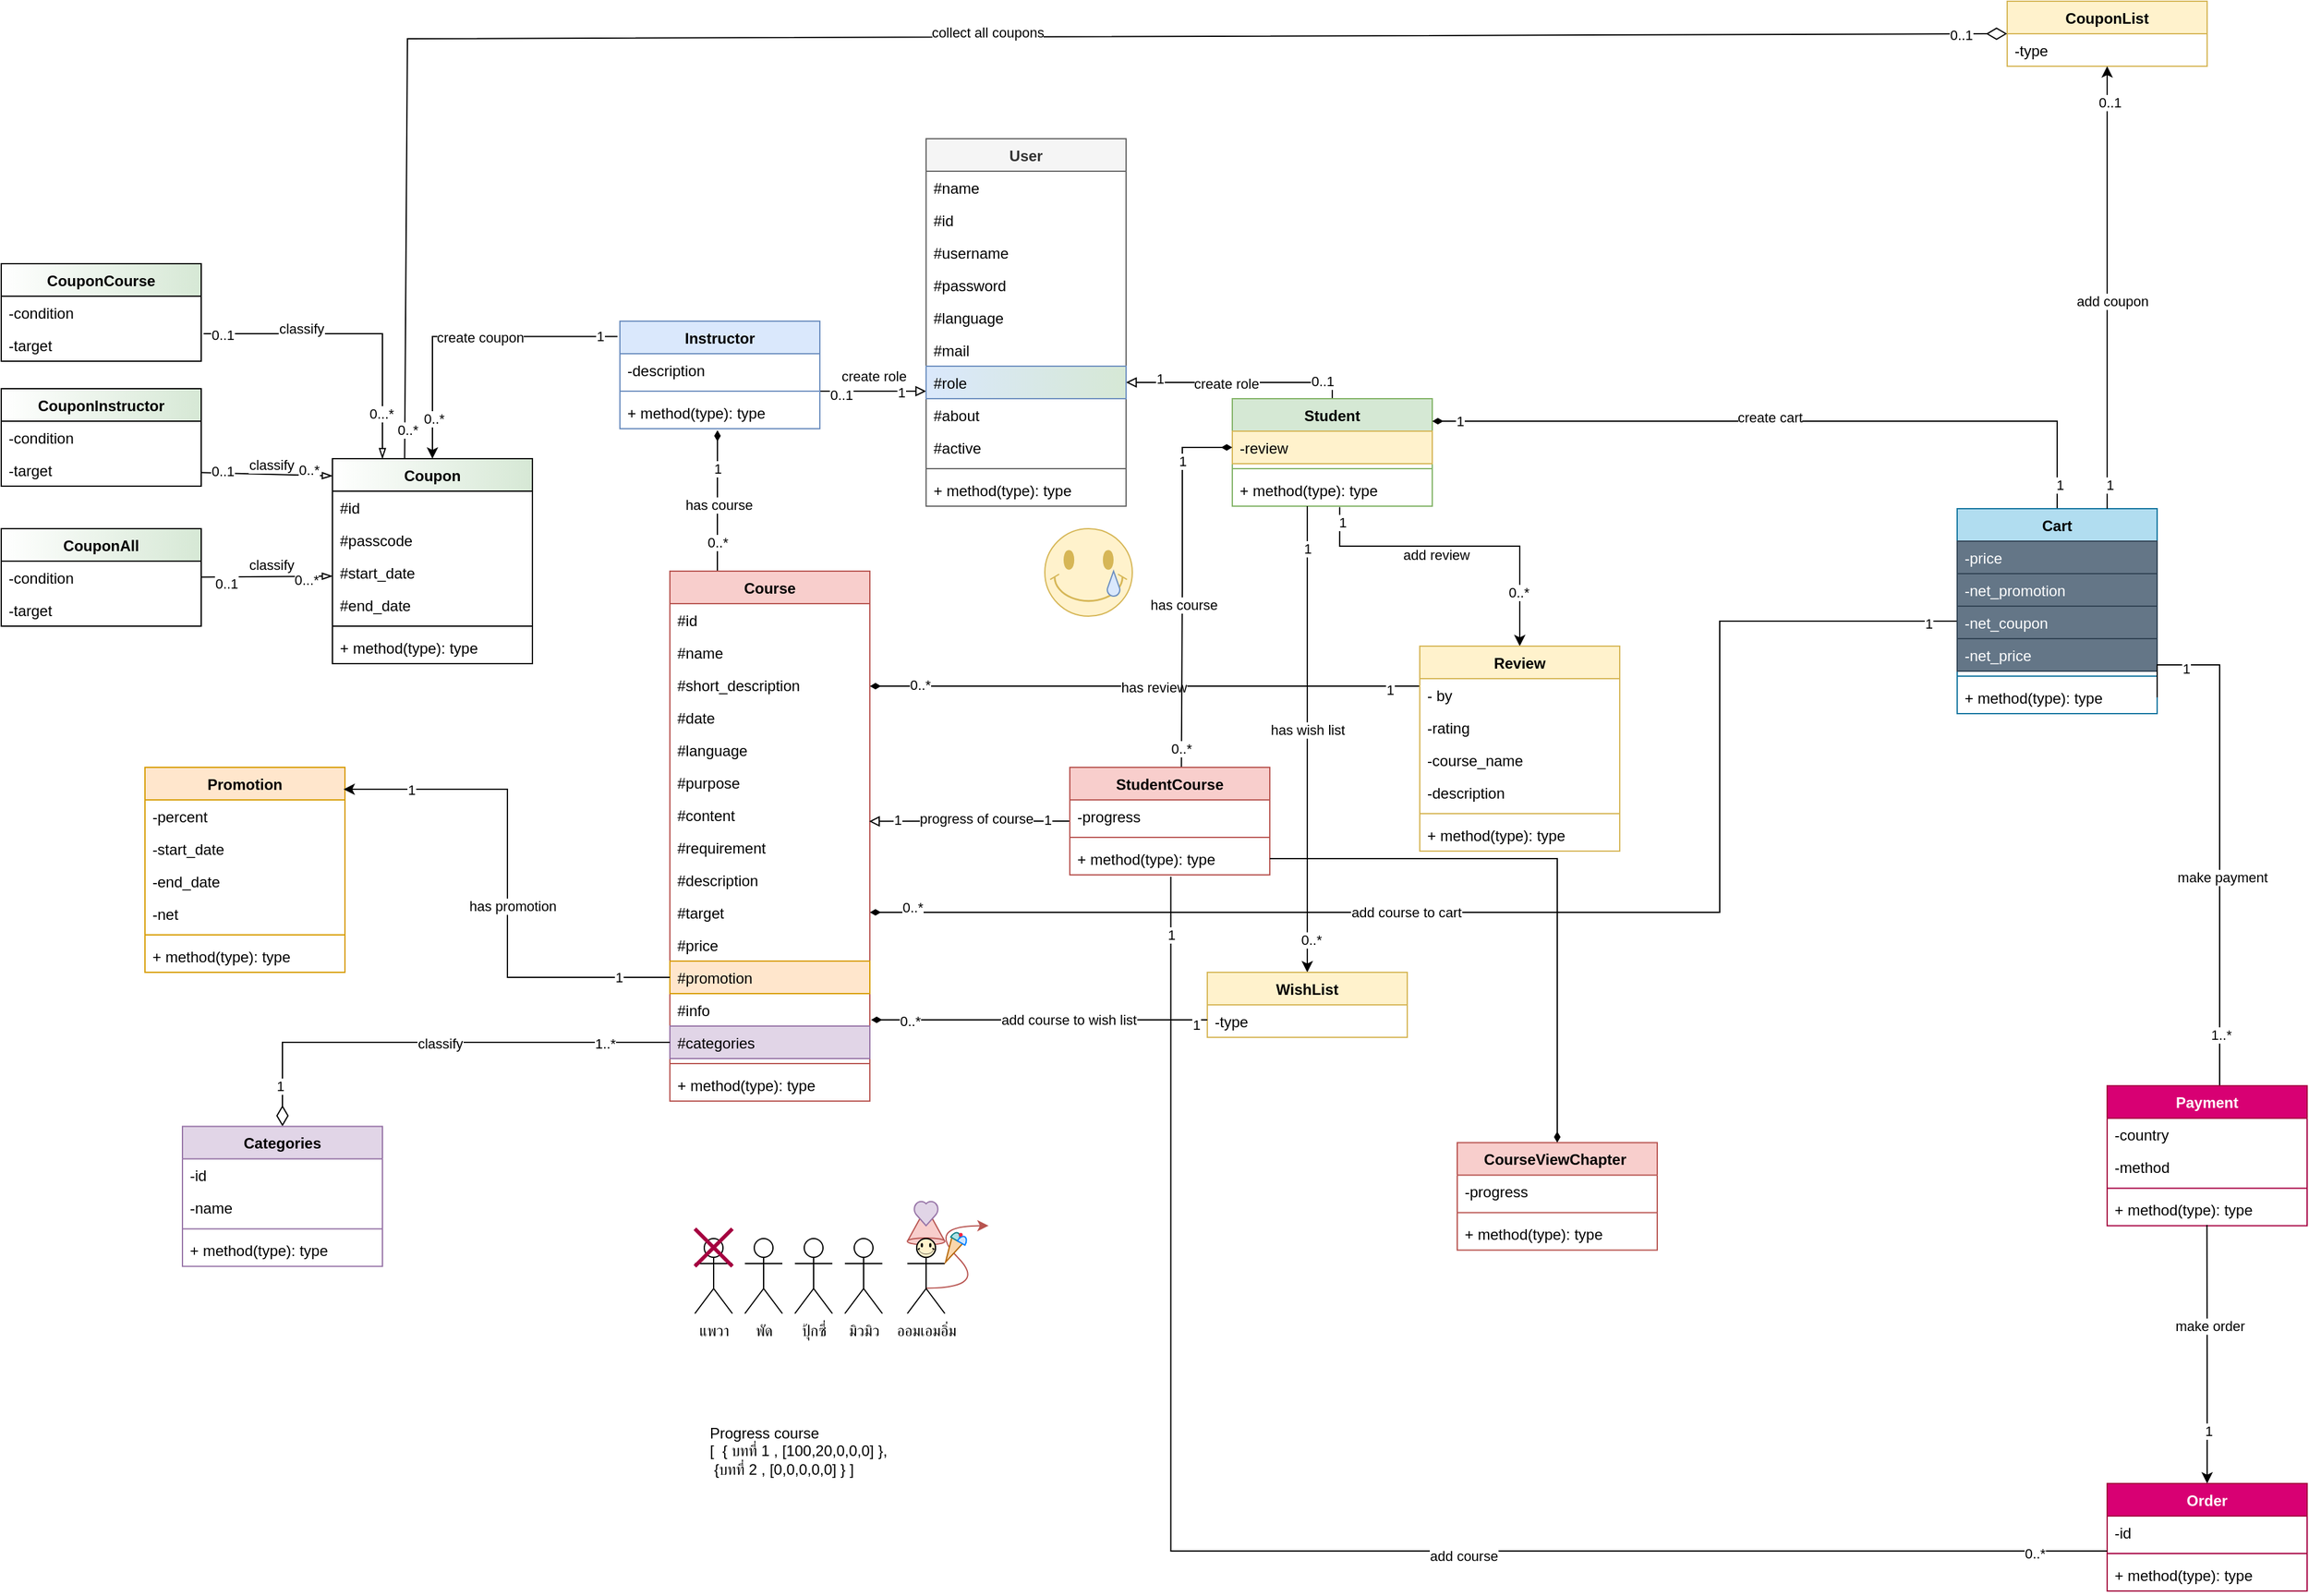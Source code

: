 <mxfile version="20.8.18" type="github">
  <diagram name="Page-1" id="RoZd-cWgufaqt0LcxTIa">
    <mxGraphModel dx="1798" dy="764" grid="1" gridSize="10" guides="1" tooltips="1" connect="1" arrows="1" fold="1" page="1" pageScale="1" pageWidth="850" pageHeight="1100" math="0" shadow="0">
      <root>
        <mxCell id="0" />
        <mxCell id="1" parent="0" />
        <mxCell id="aVmqiZFYe0MKf_UQeyJg-69" value="" style="curved=1;endArrow=classic;html=1;rounded=0;fillColor=#f8cecc;strokeColor=#b85450;" edge="1" parent="1">
          <mxGeometry width="50" height="50" relative="1" as="geometry">
            <mxPoint x="245" y="1259.71" as="sourcePoint" />
            <mxPoint x="295" y="1209.71" as="targetPoint" />
            <Array as="points">
              <mxPoint x="295" y="1259.71" />
              <mxPoint x="245" y="1209.71" />
            </Array>
          </mxGeometry>
        </mxCell>
        <mxCell id="aVmqiZFYe0MKf_UQeyJg-62" value="" style="verticalLabelPosition=bottom;verticalAlign=top;html=1;shape=mxgraph.basic.cone;fillColor=#f8cecc;strokeColor=#b85450;" vertex="1" parent="1">
          <mxGeometry x="230" y="1195" width="30" height="30" as="geometry" />
        </mxCell>
        <mxCell id="Tzinf3JVh3W3ePzX__Ud-144" style="edgeStyle=orthogonalEdgeStyle;rounded=0;orthogonalLoop=1;jettySize=auto;html=1;endArrow=diamondThin;endFill=1;entryX=0.488;entryY=1.05;entryDx=0;entryDy=0;entryPerimeter=0;" parent="1" source="Tzinf3JVh3W3ePzX__Ud-147" target="Tzinf3JVh3W3ePzX__Ud-170" edge="1">
          <mxGeometry relative="1" as="geometry">
            <mxPoint x="120" y="616" as="targetPoint" />
            <Array as="points">
              <mxPoint x="78" y="656" />
              <mxPoint x="78" y="656" />
            </Array>
          </mxGeometry>
        </mxCell>
        <mxCell id="Tzinf3JVh3W3ePzX__Ud-145" value="1" style="edgeLabel;html=1;align=center;verticalAlign=middle;resizable=0;points=[];" parent="Tzinf3JVh3W3ePzX__Ud-144" vertex="1" connectable="0">
          <mxGeometry x="0.462" relative="1" as="geometry">
            <mxPoint as="offset" />
          </mxGeometry>
        </mxCell>
        <mxCell id="Tzinf3JVh3W3ePzX__Ud-146" value="0..*" style="edgeLabel;html=1;align=center;verticalAlign=middle;resizable=0;points=[];" parent="Tzinf3JVh3W3ePzX__Ud-144" vertex="1" connectable="0">
          <mxGeometry x="-0.58" relative="1" as="geometry">
            <mxPoint as="offset" />
          </mxGeometry>
        </mxCell>
        <mxCell id="aVmqiZFYe0MKf_UQeyJg-16" value="has course" style="edgeLabel;html=1;align=center;verticalAlign=middle;resizable=0;points=[];" vertex="1" connectable="0" parent="Tzinf3JVh3W3ePzX__Ud-144">
          <mxGeometry x="-0.054" y="-1" relative="1" as="geometry">
            <mxPoint as="offset" />
          </mxGeometry>
        </mxCell>
        <mxCell id="Tzinf3JVh3W3ePzX__Ud-147" value="Course" style="swimlane;fontStyle=1;align=center;verticalAlign=top;childLayout=stackLayout;horizontal=1;startSize=26;horizontalStack=0;resizeParent=1;resizeParentMax=0;resizeLast=0;collapsible=1;marginBottom=0;fillColor=#f8cecc;strokeColor=#b85450;" parent="1" vertex="1">
          <mxGeometry x="40" y="686" width="160" height="424" as="geometry" />
        </mxCell>
        <mxCell id="Tzinf3JVh3W3ePzX__Ud-148" value="#id" style="text;strokeColor=none;fillColor=none;align=left;verticalAlign=top;spacingLeft=4;spacingRight=4;overflow=hidden;rotatable=0;points=[[0,0.5],[1,0.5]];portConstraint=eastwest;" parent="Tzinf3JVh3W3ePzX__Ud-147" vertex="1">
          <mxGeometry y="26" width="160" height="26" as="geometry" />
        </mxCell>
        <mxCell id="Tzinf3JVh3W3ePzX__Ud-149" value="#name&#xa;" style="text;strokeColor=none;fillColor=none;align=left;verticalAlign=top;spacingLeft=4;spacingRight=4;overflow=hidden;rotatable=0;points=[[0,0.5],[1,0.5]];portConstraint=eastwest;" parent="Tzinf3JVh3W3ePzX__Ud-147" vertex="1">
          <mxGeometry y="52" width="160" height="26" as="geometry" />
        </mxCell>
        <mxCell id="Tzinf3JVh3W3ePzX__Ud-150" value="#short_description" style="text;strokeColor=none;fillColor=none;align=left;verticalAlign=top;spacingLeft=4;spacingRight=4;overflow=hidden;rotatable=0;points=[[0,0.5],[1,0.5]];portConstraint=eastwest;" parent="Tzinf3JVh3W3ePzX__Ud-147" vertex="1">
          <mxGeometry y="78" width="160" height="26" as="geometry" />
        </mxCell>
        <mxCell id="Tzinf3JVh3W3ePzX__Ud-151" value="#date" style="text;strokeColor=none;fillColor=none;align=left;verticalAlign=top;spacingLeft=4;spacingRight=4;overflow=hidden;rotatable=0;points=[[0,0.5],[1,0.5]];portConstraint=eastwest;" parent="Tzinf3JVh3W3ePzX__Ud-147" vertex="1">
          <mxGeometry y="104" width="160" height="26" as="geometry" />
        </mxCell>
        <mxCell id="Tzinf3JVh3W3ePzX__Ud-152" value="#language" style="text;strokeColor=none;fillColor=none;align=left;verticalAlign=top;spacingLeft=4;spacingRight=4;overflow=hidden;rotatable=0;points=[[0,0.5],[1,0.5]];portConstraint=eastwest;" parent="Tzinf3JVh3W3ePzX__Ud-147" vertex="1">
          <mxGeometry y="130" width="160" height="26" as="geometry" />
        </mxCell>
        <mxCell id="Tzinf3JVh3W3ePzX__Ud-153" value="#purpose" style="text;strokeColor=none;fillColor=none;align=left;verticalAlign=top;spacingLeft=4;spacingRight=4;overflow=hidden;rotatable=0;points=[[0,0.5],[1,0.5]];portConstraint=eastwest;" parent="Tzinf3JVh3W3ePzX__Ud-147" vertex="1">
          <mxGeometry y="156" width="160" height="26" as="geometry" />
        </mxCell>
        <mxCell id="Tzinf3JVh3W3ePzX__Ud-154" value="#content" style="text;strokeColor=none;fillColor=none;align=left;verticalAlign=top;spacingLeft=4;spacingRight=4;overflow=hidden;rotatable=0;points=[[0,0.5],[1,0.5]];portConstraint=eastwest;" parent="Tzinf3JVh3W3ePzX__Ud-147" vertex="1">
          <mxGeometry y="182" width="160" height="26" as="geometry" />
        </mxCell>
        <mxCell id="Tzinf3JVh3W3ePzX__Ud-155" value="#requirement" style="text;strokeColor=none;fillColor=none;align=left;verticalAlign=top;spacingLeft=4;spacingRight=4;overflow=hidden;rotatable=0;points=[[0,0.5],[1,0.5]];portConstraint=eastwest;" parent="Tzinf3JVh3W3ePzX__Ud-147" vertex="1">
          <mxGeometry y="208" width="160" height="26" as="geometry" />
        </mxCell>
        <mxCell id="Tzinf3JVh3W3ePzX__Ud-156" value="#description" style="text;strokeColor=none;fillColor=none;align=left;verticalAlign=top;spacingLeft=4;spacingRight=4;overflow=hidden;rotatable=0;points=[[0,0.5],[1,0.5]];portConstraint=eastwest;" parent="Tzinf3JVh3W3ePzX__Ud-147" vertex="1">
          <mxGeometry y="234" width="160" height="26" as="geometry" />
        </mxCell>
        <mxCell id="Tzinf3JVh3W3ePzX__Ud-157" style="edgeStyle=orthogonalEdgeStyle;rounded=0;orthogonalLoop=1;jettySize=auto;html=1;startArrow=diamondThin;startFill=1;endArrow=none;endFill=0;" parent="Tzinf3JVh3W3ePzX__Ud-147" source="Tzinf3JVh3W3ePzX__Ud-158" edge="1">
          <mxGeometry relative="1" as="geometry">
            <mxPoint x="1030" y="40" as="targetPoint" />
            <Array as="points">
              <mxPoint x="840" y="273" />
              <mxPoint x="840" y="40" />
            </Array>
          </mxGeometry>
        </mxCell>
        <mxCell id="aVmqiZFYe0MKf_UQeyJg-12" value="1" style="edgeLabel;html=1;align=center;verticalAlign=middle;resizable=0;points=[];" vertex="1" connectable="0" parent="Tzinf3JVh3W3ePzX__Ud-157">
          <mxGeometry x="0.958" y="-2" relative="1" as="geometry">
            <mxPoint as="offset" />
          </mxGeometry>
        </mxCell>
        <mxCell id="aVmqiZFYe0MKf_UQeyJg-13" value="0..*" style="edgeLabel;html=1;align=center;verticalAlign=middle;resizable=0;points=[];" vertex="1" connectable="0" parent="Tzinf3JVh3W3ePzX__Ud-157">
          <mxGeometry x="-0.937" y="5" relative="1" as="geometry">
            <mxPoint x="-1" y="1" as="offset" />
          </mxGeometry>
        </mxCell>
        <mxCell id="aVmqiZFYe0MKf_UQeyJg-26" value="add course to cart" style="edgeLabel;html=1;align=center;verticalAlign=middle;resizable=0;points=[];" vertex="1" connectable="0" parent="Tzinf3JVh3W3ePzX__Ud-157">
          <mxGeometry x="-0.225" relative="1" as="geometry">
            <mxPoint x="1" as="offset" />
          </mxGeometry>
        </mxCell>
        <mxCell id="Tzinf3JVh3W3ePzX__Ud-158" value="#target" style="text;strokeColor=none;fillColor=none;align=left;verticalAlign=top;spacingLeft=4;spacingRight=4;overflow=hidden;rotatable=0;points=[[0,0.5],[1,0.5]];portConstraint=eastwest;" parent="Tzinf3JVh3W3ePzX__Ud-147" vertex="1">
          <mxGeometry y="260" width="160" height="26" as="geometry" />
        </mxCell>
        <mxCell id="Tzinf3JVh3W3ePzX__Ud-159" value="#price" style="text;strokeColor=none;fillColor=none;align=left;verticalAlign=top;spacingLeft=4;spacingRight=4;overflow=hidden;rotatable=0;points=[[0,0.5],[1,0.5]];portConstraint=eastwest;" parent="Tzinf3JVh3W3ePzX__Ud-147" vertex="1">
          <mxGeometry y="286" width="160" height="26" as="geometry" />
        </mxCell>
        <mxCell id="Tzinf3JVh3W3ePzX__Ud-160" value="#promotion" style="text;strokeColor=#d79b00;fillColor=#ffe6cc;align=left;verticalAlign=top;spacingLeft=4;spacingRight=4;overflow=hidden;rotatable=0;points=[[0,0.5],[1,0.5]];portConstraint=eastwest;" parent="Tzinf3JVh3W3ePzX__Ud-147" vertex="1">
          <mxGeometry y="312" width="160" height="26" as="geometry" />
        </mxCell>
        <mxCell id="Tzinf3JVh3W3ePzX__Ud-161" value="#info" style="text;strokeColor=none;fillColor=none;align=left;verticalAlign=top;spacingLeft=4;spacingRight=4;overflow=hidden;rotatable=0;points=[[0,0.5],[1,0.5]];portConstraint=eastwest;" parent="Tzinf3JVh3W3ePzX__Ud-147" vertex="1">
          <mxGeometry y="338" width="160" height="26" as="geometry" />
        </mxCell>
        <mxCell id="Tzinf3JVh3W3ePzX__Ud-162" value="#categories" style="text;strokeColor=#9673a6;fillColor=#e1d5e7;align=left;verticalAlign=top;spacingLeft=4;spacingRight=4;overflow=hidden;rotatable=0;points=[[0,0.5],[1,0.5]];portConstraint=eastwest;" parent="Tzinf3JVh3W3ePzX__Ud-147" vertex="1">
          <mxGeometry y="364" width="160" height="26" as="geometry" />
        </mxCell>
        <mxCell id="Tzinf3JVh3W3ePzX__Ud-163" value="" style="line;strokeWidth=1;fillColor=none;align=left;verticalAlign=middle;spacingTop=-1;spacingLeft=3;spacingRight=3;rotatable=0;labelPosition=right;points=[];portConstraint=eastwest;strokeColor=inherit;" parent="Tzinf3JVh3W3ePzX__Ud-147" vertex="1">
          <mxGeometry y="390" width="160" height="8" as="geometry" />
        </mxCell>
        <mxCell id="Tzinf3JVh3W3ePzX__Ud-164" value="+ method(type): type" style="text;strokeColor=none;fillColor=none;align=left;verticalAlign=top;spacingLeft=4;spacingRight=4;overflow=hidden;rotatable=0;points=[[0,0.5],[1,0.5]];portConstraint=eastwest;" parent="Tzinf3JVh3W3ePzX__Ud-147" vertex="1">
          <mxGeometry y="398" width="160" height="26" as="geometry" />
        </mxCell>
        <mxCell id="Tzinf3JVh3W3ePzX__Ud-165" style="edgeStyle=orthogonalEdgeStyle;rounded=0;orthogonalLoop=1;jettySize=auto;html=1;endArrow=block;endFill=0;startArrow=none;startFill=0;" parent="1" source="Tzinf3JVh3W3ePzX__Ud-166" target="Tzinf3JVh3W3ePzX__Ud-183" edge="1">
          <mxGeometry relative="1" as="geometry">
            <Array as="points">
              <mxPoint x="230" y="542" />
              <mxPoint x="230" y="542" />
            </Array>
          </mxGeometry>
        </mxCell>
        <mxCell id="aVmqiZFYe0MKf_UQeyJg-5" value="1" style="edgeLabel;html=1;align=center;verticalAlign=middle;resizable=0;points=[];" vertex="1" connectable="0" parent="Tzinf3JVh3W3ePzX__Ud-165">
          <mxGeometry x="0.547" y="-1" relative="1" as="geometry">
            <mxPoint x="-1" as="offset" />
          </mxGeometry>
        </mxCell>
        <mxCell id="aVmqiZFYe0MKf_UQeyJg-6" value="0..1" style="edgeLabel;html=1;align=center;verticalAlign=middle;resizable=0;points=[];" vertex="1" connectable="0" parent="Tzinf3JVh3W3ePzX__Ud-165">
          <mxGeometry x="-0.571" y="-2" relative="1" as="geometry">
            <mxPoint x="-1" y="1" as="offset" />
          </mxGeometry>
        </mxCell>
        <mxCell id="aVmqiZFYe0MKf_UQeyJg-22" value="create role" style="edgeLabel;html=1;align=center;verticalAlign=middle;resizable=0;points=[];" vertex="1" connectable="0" parent="Tzinf3JVh3W3ePzX__Ud-165">
          <mxGeometry x="0.003" y="4" relative="1" as="geometry">
            <mxPoint y="-8" as="offset" />
          </mxGeometry>
        </mxCell>
        <mxCell id="Tzinf3JVh3W3ePzX__Ud-166" value="Instructor" style="swimlane;fontStyle=1;align=center;verticalAlign=top;childLayout=stackLayout;horizontal=1;startSize=26;horizontalStack=0;resizeParent=1;resizeParentMax=0;resizeLast=0;collapsible=1;marginBottom=0;fillColor=#dae8fc;strokeColor=#6c8ebf;" parent="1" vertex="1">
          <mxGeometry y="486" width="160" height="86" as="geometry" />
        </mxCell>
        <mxCell id="Tzinf3JVh3W3ePzX__Ud-167" value="-description" style="text;strokeColor=none;fillColor=none;align=left;verticalAlign=top;spacingLeft=4;spacingRight=4;overflow=hidden;rotatable=0;points=[[0,0.5],[1,0.5]];portConstraint=eastwest;" parent="Tzinf3JVh3W3ePzX__Ud-166" vertex="1">
          <mxGeometry y="26" width="160" height="26" as="geometry" />
        </mxCell>
        <mxCell id="Tzinf3JVh3W3ePzX__Ud-169" value="" style="line;strokeWidth=1;fillColor=none;align=left;verticalAlign=middle;spacingTop=-1;spacingLeft=3;spacingRight=3;rotatable=0;labelPosition=right;points=[];portConstraint=eastwest;strokeColor=inherit;" parent="Tzinf3JVh3W3ePzX__Ud-166" vertex="1">
          <mxGeometry y="52" width="160" height="8" as="geometry" />
        </mxCell>
        <mxCell id="Tzinf3JVh3W3ePzX__Ud-170" value="+ method(type): type" style="text;strokeColor=none;fillColor=none;align=left;verticalAlign=top;spacingLeft=4;spacingRight=4;overflow=hidden;rotatable=0;points=[[0,0.5],[1,0.5]];portConstraint=eastwest;" parent="Tzinf3JVh3W3ePzX__Ud-166" vertex="1">
          <mxGeometry y="60" width="160" height="26" as="geometry" />
        </mxCell>
        <mxCell id="Tzinf3JVh3W3ePzX__Ud-171" style="edgeStyle=orthogonalEdgeStyle;rounded=0;orthogonalLoop=1;jettySize=auto;html=1;endArrow=block;endFill=0;startArrow=none;startFill=0;entryX=1;entryY=0.5;entryDx=0;entryDy=0;" parent="1" source="Tzinf3JVh3W3ePzX__Ud-172" target="Tzinf3JVh3W3ePzX__Ud-183" edge="1">
          <mxGeometry relative="1" as="geometry">
            <Array as="points">
              <mxPoint x="570" y="535" />
            </Array>
          </mxGeometry>
        </mxCell>
        <mxCell id="aVmqiZFYe0MKf_UQeyJg-3" value="1" style="edgeLabel;html=1;align=center;verticalAlign=middle;resizable=0;points=[];" vertex="1" connectable="0" parent="Tzinf3JVh3W3ePzX__Ud-171">
          <mxGeometry x="0.697" y="-3" relative="1" as="geometry">
            <mxPoint as="offset" />
          </mxGeometry>
        </mxCell>
        <mxCell id="aVmqiZFYe0MKf_UQeyJg-4" value="0..1" style="edgeLabel;html=1;align=center;verticalAlign=middle;resizable=0;points=[];" vertex="1" connectable="0" parent="Tzinf3JVh3W3ePzX__Ud-171">
          <mxGeometry x="-0.764" relative="1" as="geometry">
            <mxPoint y="-1" as="offset" />
          </mxGeometry>
        </mxCell>
        <mxCell id="aVmqiZFYe0MKf_UQeyJg-21" value="create role" style="edgeLabel;html=1;align=center;verticalAlign=middle;resizable=0;points=[];" vertex="1" connectable="0" parent="Tzinf3JVh3W3ePzX__Ud-171">
          <mxGeometry x="0.1" y="1" relative="1" as="geometry">
            <mxPoint as="offset" />
          </mxGeometry>
        </mxCell>
        <mxCell id="Tzinf3JVh3W3ePzX__Ud-172" value="Student" style="swimlane;fontStyle=1;align=center;verticalAlign=top;childLayout=stackLayout;horizontal=1;startSize=26;horizontalStack=0;resizeParent=1;resizeParentMax=0;resizeLast=0;collapsible=1;marginBottom=0;fillColor=#d5e8d4;strokeColor=#82b366;" parent="1" vertex="1">
          <mxGeometry x="490" y="548" width="160" height="86" as="geometry" />
        </mxCell>
        <mxCell id="Tzinf3JVh3W3ePzX__Ud-173" value="-review" style="text;strokeColor=#d6b656;fillColor=#fff2cc;align=left;verticalAlign=top;spacingLeft=4;spacingRight=4;overflow=hidden;rotatable=0;points=[[0,0.5],[1,0.5]];portConstraint=eastwest;" parent="Tzinf3JVh3W3ePzX__Ud-172" vertex="1">
          <mxGeometry y="26" width="160" height="26" as="geometry" />
        </mxCell>
        <mxCell id="Tzinf3JVh3W3ePzX__Ud-174" value="" style="line;strokeWidth=1;fillColor=none;align=left;verticalAlign=middle;spacingTop=-1;spacingLeft=3;spacingRight=3;rotatable=0;labelPosition=right;points=[];portConstraint=eastwest;strokeColor=inherit;" parent="Tzinf3JVh3W3ePzX__Ud-172" vertex="1">
          <mxGeometry y="52" width="160" height="8" as="geometry" />
        </mxCell>
        <mxCell id="Tzinf3JVh3W3ePzX__Ud-175" value="+ method(type): type" style="text;strokeColor=none;fillColor=none;align=left;verticalAlign=top;spacingLeft=4;spacingRight=4;overflow=hidden;rotatable=0;points=[[0,0.5],[1,0.5]];portConstraint=eastwest;" parent="Tzinf3JVh3W3ePzX__Ud-172" vertex="1">
          <mxGeometry y="60" width="160" height="26" as="geometry" />
        </mxCell>
        <mxCell id="Tzinf3JVh3W3ePzX__Ud-176" value="User" style="swimlane;fontStyle=1;align=center;verticalAlign=top;childLayout=stackLayout;horizontal=1;startSize=26;horizontalStack=0;resizeParent=1;resizeParentMax=0;resizeLast=0;collapsible=1;marginBottom=0;fillColor=#f5f5f5;fontColor=#333333;strokeColor=#666666;" parent="1" vertex="1">
          <mxGeometry x="245" y="340" width="160" height="294" as="geometry">
            <mxRectangle x="640" y="80" width="90" height="30" as="alternateBounds" />
          </mxGeometry>
        </mxCell>
        <mxCell id="Tzinf3JVh3W3ePzX__Ud-177" value="#name" style="text;strokeColor=none;fillColor=none;align=left;verticalAlign=top;spacingLeft=4;spacingRight=4;overflow=hidden;rotatable=0;points=[[0,0.5],[1,0.5]];portConstraint=eastwest;" parent="Tzinf3JVh3W3ePzX__Ud-176" vertex="1">
          <mxGeometry y="26" width="160" height="26" as="geometry" />
        </mxCell>
        <mxCell id="Tzinf3JVh3W3ePzX__Ud-178" value="#id" style="text;strokeColor=none;fillColor=none;align=left;verticalAlign=top;spacingLeft=4;spacingRight=4;overflow=hidden;rotatable=0;points=[[0,0.5],[1,0.5]];portConstraint=eastwest;" parent="Tzinf3JVh3W3ePzX__Ud-176" vertex="1">
          <mxGeometry y="52" width="160" height="26" as="geometry" />
        </mxCell>
        <mxCell id="Tzinf3JVh3W3ePzX__Ud-179" value="#username" style="text;strokeColor=none;fillColor=none;align=left;verticalAlign=top;spacingLeft=4;spacingRight=4;overflow=hidden;rotatable=0;points=[[0,0.5],[1,0.5]];portConstraint=eastwest;" parent="Tzinf3JVh3W3ePzX__Ud-176" vertex="1">
          <mxGeometry y="78" width="160" height="26" as="geometry" />
        </mxCell>
        <mxCell id="Tzinf3JVh3W3ePzX__Ud-180" value="#password" style="text;strokeColor=none;fillColor=none;align=left;verticalAlign=top;spacingLeft=4;spacingRight=4;overflow=hidden;rotatable=0;points=[[0,0.5],[1,0.5]];portConstraint=eastwest;" parent="Tzinf3JVh3W3ePzX__Ud-176" vertex="1">
          <mxGeometry y="104" width="160" height="26" as="geometry" />
        </mxCell>
        <mxCell id="Tzinf3JVh3W3ePzX__Ud-181" value="#language" style="text;strokeColor=none;fillColor=none;align=left;verticalAlign=top;spacingLeft=4;spacingRight=4;overflow=hidden;rotatable=0;points=[[0,0.5],[1,0.5]];portConstraint=eastwest;" parent="Tzinf3JVh3W3ePzX__Ud-176" vertex="1">
          <mxGeometry y="130" width="160" height="26" as="geometry" />
        </mxCell>
        <mxCell id="Tzinf3JVh3W3ePzX__Ud-182" value="#mail" style="text;strokeColor=none;fillColor=none;align=left;verticalAlign=top;spacingLeft=4;spacingRight=4;overflow=hidden;rotatable=0;points=[[0,0.5],[1,0.5]];portConstraint=eastwest;" parent="Tzinf3JVh3W3ePzX__Ud-176" vertex="1">
          <mxGeometry y="156" width="160" height="26" as="geometry" />
        </mxCell>
        <mxCell id="Tzinf3JVh3W3ePzX__Ud-183" value="#role" style="text;strokeColor=#6c8ebf;fillColor=#dae8fc;align=left;verticalAlign=top;spacingLeft=4;spacingRight=4;overflow=hidden;rotatable=0;points=[[0,0.5],[1,0.5]];portConstraint=eastwest;gradientColor=#d6e8d5;gradientDirection=east;" parent="Tzinf3JVh3W3ePzX__Ud-176" vertex="1">
          <mxGeometry y="182" width="160" height="26" as="geometry" />
        </mxCell>
        <mxCell id="Tzinf3JVh3W3ePzX__Ud-184" value="#about" style="text;strokeColor=none;fillColor=none;align=left;verticalAlign=top;spacingLeft=4;spacingRight=4;overflow=hidden;rotatable=0;points=[[0,0.5],[1,0.5]];portConstraint=eastwest;" parent="Tzinf3JVh3W3ePzX__Ud-176" vertex="1">
          <mxGeometry y="208" width="160" height="26" as="geometry" />
        </mxCell>
        <mxCell id="Tzinf3JVh3W3ePzX__Ud-185" value="#active" style="text;strokeColor=none;fillColor=none;align=left;verticalAlign=top;spacingLeft=4;spacingRight=4;overflow=hidden;rotatable=0;points=[[0,0.5],[1,0.5]];portConstraint=eastwest;" parent="Tzinf3JVh3W3ePzX__Ud-176" vertex="1">
          <mxGeometry y="234" width="160" height="26" as="geometry" />
        </mxCell>
        <mxCell id="Tzinf3JVh3W3ePzX__Ud-186" value="" style="line;strokeWidth=1;fillColor=none;align=left;verticalAlign=middle;spacingTop=-1;spacingLeft=3;spacingRight=3;rotatable=0;labelPosition=right;points=[];portConstraint=eastwest;strokeColor=inherit;" parent="Tzinf3JVh3W3ePzX__Ud-176" vertex="1">
          <mxGeometry y="260" width="160" height="8" as="geometry" />
        </mxCell>
        <mxCell id="Tzinf3JVh3W3ePzX__Ud-187" value="+ method(type): type" style="text;strokeColor=none;fillColor=none;align=left;verticalAlign=top;spacingLeft=4;spacingRight=4;overflow=hidden;rotatable=0;points=[[0,0.5],[1,0.5]];portConstraint=eastwest;" parent="Tzinf3JVh3W3ePzX__Ud-176" vertex="1">
          <mxGeometry y="268" width="160" height="26" as="geometry" />
        </mxCell>
        <mxCell id="Tzinf3JVh3W3ePzX__Ud-188" style="edgeStyle=orthogonalEdgeStyle;rounded=0;orthogonalLoop=1;jettySize=auto;html=1;entryX=0.537;entryY=1.027;entryDx=0;entryDy=0;startArrow=classic;startFill=1;endArrow=none;endFill=0;entryPerimeter=0;" parent="1" source="Tzinf3JVh3W3ePzX__Ud-193" target="Tzinf3JVh3W3ePzX__Ud-175" edge="1">
          <mxGeometry relative="1" as="geometry">
            <Array as="points">
              <mxPoint x="720" y="666" />
              <mxPoint x="576" y="666" />
            </Array>
          </mxGeometry>
        </mxCell>
        <mxCell id="Tzinf3JVh3W3ePzX__Ud-189" value="add review" style="edgeLabel;html=1;align=center;verticalAlign=middle;resizable=0;points=[];" parent="Tzinf3JVh3W3ePzX__Ud-188" vertex="1" connectable="0">
          <mxGeometry x="0.156" relative="1" as="geometry">
            <mxPoint y="7" as="offset" />
          </mxGeometry>
        </mxCell>
        <mxCell id="Tzinf3JVh3W3ePzX__Ud-190" value="0..*" style="edgeLabel;html=1;align=center;verticalAlign=middle;resizable=0;points=[];" parent="Tzinf3JVh3W3ePzX__Ud-188" vertex="1" connectable="0">
          <mxGeometry x="-0.664" y="1" relative="1" as="geometry">
            <mxPoint as="offset" />
          </mxGeometry>
        </mxCell>
        <mxCell id="aVmqiZFYe0MKf_UQeyJg-2" value="1" style="edgeLabel;html=1;align=center;verticalAlign=middle;resizable=0;points=[];" vertex="1" connectable="0" parent="Tzinf3JVh3W3ePzX__Ud-188">
          <mxGeometry x="0.913" y="-2" relative="1" as="geometry">
            <mxPoint y="1" as="offset" />
          </mxGeometry>
        </mxCell>
        <mxCell id="Tzinf3JVh3W3ePzX__Ud-191" style="edgeStyle=orthogonalEdgeStyle;rounded=0;orthogonalLoop=1;jettySize=auto;html=1;startArrow=none;startFill=0;endArrow=diamondThin;endFill=1;" parent="1" source="Tzinf3JVh3W3ePzX__Ud-193" target="Tzinf3JVh3W3ePzX__Ud-147" edge="1">
          <mxGeometry relative="1" as="geometry">
            <Array as="points">
              <mxPoint x="280" y="778" />
              <mxPoint x="280" y="778" />
            </Array>
          </mxGeometry>
        </mxCell>
        <mxCell id="Tzinf3JVh3W3ePzX__Ud-192" value="0..*" style="edgeLabel;html=1;align=center;verticalAlign=middle;resizable=0;points=[];" parent="Tzinf3JVh3W3ePzX__Ud-191" vertex="1" connectable="0">
          <mxGeometry x="-0.771" y="2" relative="1" as="geometry">
            <mxPoint x="-350" y="-3" as="offset" />
          </mxGeometry>
        </mxCell>
        <mxCell id="aVmqiZFYe0MKf_UQeyJg-15" value="has review" style="edgeLabel;html=1;align=center;verticalAlign=middle;resizable=0;points=[];" vertex="1" connectable="0" parent="Tzinf3JVh3W3ePzX__Ud-191">
          <mxGeometry x="-0.031" y="1" relative="1" as="geometry">
            <mxPoint as="offset" />
          </mxGeometry>
        </mxCell>
        <mxCell id="aVmqiZFYe0MKf_UQeyJg-19" value="1" style="edgeLabel;html=1;align=center;verticalAlign=middle;resizable=0;points=[];" vertex="1" connectable="0" parent="Tzinf3JVh3W3ePzX__Ud-191">
          <mxGeometry x="-0.892" y="3" relative="1" as="geometry">
            <mxPoint as="offset" />
          </mxGeometry>
        </mxCell>
        <mxCell id="Tzinf3JVh3W3ePzX__Ud-193" value="Review" style="swimlane;fontStyle=1;align=center;verticalAlign=top;childLayout=stackLayout;horizontal=1;startSize=26;horizontalStack=0;resizeParent=1;resizeParentMax=0;resizeLast=0;collapsible=1;marginBottom=0;fillColor=#fff2cc;strokeColor=#d6b656;" parent="1" vertex="1">
          <mxGeometry x="640" y="746" width="160" height="164" as="geometry" />
        </mxCell>
        <mxCell id="Tzinf3JVh3W3ePzX__Ud-194" value="- by" style="text;strokeColor=none;fillColor=none;align=left;verticalAlign=top;spacingLeft=4;spacingRight=4;overflow=hidden;rotatable=0;points=[[0,0.5],[1,0.5]];portConstraint=eastwest;" parent="Tzinf3JVh3W3ePzX__Ud-193" vertex="1">
          <mxGeometry y="26" width="160" height="26" as="geometry" />
        </mxCell>
        <mxCell id="Tzinf3JVh3W3ePzX__Ud-195" value="-rating" style="text;strokeColor=none;fillColor=none;align=left;verticalAlign=top;spacingLeft=4;spacingRight=4;overflow=hidden;rotatable=0;points=[[0,0.5],[1,0.5]];portConstraint=eastwest;" parent="Tzinf3JVh3W3ePzX__Ud-193" vertex="1">
          <mxGeometry y="52" width="160" height="26" as="geometry" />
        </mxCell>
        <mxCell id="Tzinf3JVh3W3ePzX__Ud-196" value="-course_name" style="text;strokeColor=none;fillColor=none;align=left;verticalAlign=top;spacingLeft=4;spacingRight=4;overflow=hidden;rotatable=0;points=[[0,0.5],[1,0.5]];portConstraint=eastwest;" parent="Tzinf3JVh3W3ePzX__Ud-193" vertex="1">
          <mxGeometry y="78" width="160" height="26" as="geometry" />
        </mxCell>
        <mxCell id="Tzinf3JVh3W3ePzX__Ud-197" value="-description" style="text;strokeColor=none;fillColor=none;align=left;verticalAlign=top;spacingLeft=4;spacingRight=4;overflow=hidden;rotatable=0;points=[[0,0.5],[1,0.5]];portConstraint=eastwest;" parent="Tzinf3JVh3W3ePzX__Ud-193" vertex="1">
          <mxGeometry y="104" width="160" height="26" as="geometry" />
        </mxCell>
        <mxCell id="Tzinf3JVh3W3ePzX__Ud-198" value="" style="line;strokeWidth=1;fillColor=none;align=left;verticalAlign=middle;spacingTop=-1;spacingLeft=3;spacingRight=3;rotatable=0;labelPosition=right;points=[];portConstraint=eastwest;strokeColor=inherit;" parent="Tzinf3JVh3W3ePzX__Ud-193" vertex="1">
          <mxGeometry y="130" width="160" height="8" as="geometry" />
        </mxCell>
        <mxCell id="Tzinf3JVh3W3ePzX__Ud-199" value="+ method(type): type" style="text;strokeColor=none;fillColor=none;align=left;verticalAlign=top;spacingLeft=4;spacingRight=4;overflow=hidden;rotatable=0;points=[[0,0.5],[1,0.5]];portConstraint=eastwest;" parent="Tzinf3JVh3W3ePzX__Ud-193" vertex="1">
          <mxGeometry y="138" width="160" height="26" as="geometry" />
        </mxCell>
        <mxCell id="Tzinf3JVh3W3ePzX__Ud-200" style="edgeStyle=orthogonalEdgeStyle;rounded=0;orthogonalLoop=1;jettySize=auto;html=1;entryX=0;entryY=0.5;entryDx=0;entryDy=0;startArrow=diamondThin;startFill=0;endArrow=none;endFill=0;exitX=0.5;exitY=0;exitDx=0;exitDy=0;endSize=0;startSize=14;" parent="1" source="Tzinf3JVh3W3ePzX__Ud-202" target="Tzinf3JVh3W3ePzX__Ud-162" edge="1">
          <mxGeometry relative="1" as="geometry">
            <Array as="points">
              <mxPoint x="-270" y="1063" />
            </Array>
          </mxGeometry>
        </mxCell>
        <mxCell id="Tzinf3JVh3W3ePzX__Ud-201" value="1..*" style="edgeLabel;html=1;align=center;verticalAlign=middle;resizable=0;points=[];" parent="Tzinf3JVh3W3ePzX__Ud-200" vertex="1" connectable="0">
          <mxGeometry x="0.721" y="-1" relative="1" as="geometry">
            <mxPoint as="offset" />
          </mxGeometry>
        </mxCell>
        <mxCell id="aVmqiZFYe0MKf_UQeyJg-14" value="1" style="edgeLabel;html=1;align=center;verticalAlign=middle;resizable=0;points=[];" vertex="1" connectable="0" parent="Tzinf3JVh3W3ePzX__Ud-200">
          <mxGeometry x="-0.824" y="2" relative="1" as="geometry">
            <mxPoint y="1" as="offset" />
          </mxGeometry>
        </mxCell>
        <mxCell id="aVmqiZFYe0MKf_UQeyJg-31" value="classify" style="edgeLabel;html=1;align=center;verticalAlign=middle;resizable=0;points=[];" vertex="1" connectable="0" parent="Tzinf3JVh3W3ePzX__Ud-200">
          <mxGeometry x="0.021" y="-1" relative="1" as="geometry">
            <mxPoint as="offset" />
          </mxGeometry>
        </mxCell>
        <mxCell id="Tzinf3JVh3W3ePzX__Ud-202" value="Categories" style="swimlane;fontStyle=1;align=center;verticalAlign=top;childLayout=stackLayout;horizontal=1;startSize=26;horizontalStack=0;resizeParent=1;resizeParentMax=0;resizeLast=0;collapsible=1;marginBottom=0;fillColor=#e1d5e7;strokeColor=#9673a6;" parent="1" vertex="1">
          <mxGeometry x="-350" y="1130.21" width="160" height="112" as="geometry" />
        </mxCell>
        <mxCell id="Tzinf3JVh3W3ePzX__Ud-203" value="-id" style="text;strokeColor=none;fillColor=none;align=left;verticalAlign=top;spacingLeft=4;spacingRight=4;overflow=hidden;rotatable=0;points=[[0,0.5],[1,0.5]];portConstraint=eastwest;" parent="Tzinf3JVh3W3ePzX__Ud-202" vertex="1">
          <mxGeometry y="26" width="160" height="26" as="geometry" />
        </mxCell>
        <mxCell id="Tzinf3JVh3W3ePzX__Ud-204" value="-name" style="text;strokeColor=none;fillColor=none;align=left;verticalAlign=top;spacingLeft=4;spacingRight=4;overflow=hidden;rotatable=0;points=[[0,0.5],[1,0.5]];portConstraint=eastwest;" parent="Tzinf3JVh3W3ePzX__Ud-202" vertex="1">
          <mxGeometry y="52" width="160" height="26" as="geometry" />
        </mxCell>
        <mxCell id="Tzinf3JVh3W3ePzX__Ud-205" value="" style="line;strokeWidth=1;fillColor=none;align=left;verticalAlign=middle;spacingTop=-1;spacingLeft=3;spacingRight=3;rotatable=0;labelPosition=right;points=[];portConstraint=eastwest;strokeColor=inherit;" parent="Tzinf3JVh3W3ePzX__Ud-202" vertex="1">
          <mxGeometry y="78" width="160" height="8" as="geometry" />
        </mxCell>
        <mxCell id="Tzinf3JVh3W3ePzX__Ud-206" value="+ method(type): type" style="text;strokeColor=none;fillColor=none;align=left;verticalAlign=top;spacingLeft=4;spacingRight=4;overflow=hidden;rotatable=0;points=[[0,0.5],[1,0.5]];portConstraint=eastwest;" parent="Tzinf3JVh3W3ePzX__Ud-202" vertex="1">
          <mxGeometry y="86" width="160" height="26" as="geometry" />
        </mxCell>
        <mxCell id="Tzinf3JVh3W3ePzX__Ud-207" style="edgeStyle=orthogonalEdgeStyle;rounded=0;orthogonalLoop=1;jettySize=auto;html=1;startArrow=none;startFill=0;endArrow=diamondThin;endFill=1;" parent="1" source="Tzinf3JVh3W3ePzX__Ud-212" edge="1">
          <mxGeometry relative="1" as="geometry">
            <Array as="points">
              <mxPoint x="1150" y="566" />
            </Array>
            <mxPoint x="650" y="566" as="targetPoint" />
          </mxGeometry>
        </mxCell>
        <mxCell id="Tzinf3JVh3W3ePzX__Ud-208" value="1" style="edgeLabel;html=1;align=center;verticalAlign=middle;resizable=0;points=[];" parent="Tzinf3JVh3W3ePzX__Ud-207" vertex="1" connectable="0">
          <mxGeometry x="-0.931" y="-2" relative="1" as="geometry">
            <mxPoint as="offset" />
          </mxGeometry>
        </mxCell>
        <mxCell id="Tzinf3JVh3W3ePzX__Ud-209" value="1" style="edgeLabel;html=1;align=center;verticalAlign=middle;resizable=0;points=[];" parent="Tzinf3JVh3W3ePzX__Ud-207" vertex="1" connectable="0">
          <mxGeometry x="0.923" relative="1" as="geometry">
            <mxPoint as="offset" />
          </mxGeometry>
        </mxCell>
        <mxCell id="Tzinf3JVh3W3ePzX__Ud-210" value="create cart" style="edgeLabel;html=1;align=center;verticalAlign=middle;resizable=0;points=[];" parent="Tzinf3JVh3W3ePzX__Ud-207" vertex="1" connectable="0">
          <mxGeometry x="0.054" y="-3" relative="1" as="geometry">
            <mxPoint as="offset" />
          </mxGeometry>
        </mxCell>
        <mxCell id="Tzinf3JVh3W3ePzX__Ud-212" value="Cart" style="swimlane;fontStyle=1;align=center;verticalAlign=top;childLayout=stackLayout;horizontal=1;startSize=26;horizontalStack=0;resizeParent=1;resizeParentMax=0;resizeLast=0;collapsible=1;marginBottom=0;fillColor=#b1ddf0;strokeColor=#10739e;" parent="1" vertex="1">
          <mxGeometry x="1070" y="636" width="160" height="164" as="geometry" />
        </mxCell>
        <mxCell id="Tzinf3JVh3W3ePzX__Ud-213" value="-price&#xa;" style="text;strokeColor=#314354;fillColor=#647687;align=left;verticalAlign=top;spacingLeft=4;spacingRight=4;overflow=hidden;rotatable=0;points=[[0,0.5],[1,0.5]];portConstraint=eastwest;fontColor=#ffffff;" parent="Tzinf3JVh3W3ePzX__Ud-212" vertex="1">
          <mxGeometry y="26" width="160" height="26" as="geometry" />
        </mxCell>
        <mxCell id="Tzinf3JVh3W3ePzX__Ud-214" value="-net_promotion" style="text;strokeColor=#314354;fillColor=#647687;align=left;verticalAlign=top;spacingLeft=4;spacingRight=4;overflow=hidden;rotatable=0;points=[[0,0.5],[1,0.5]];portConstraint=eastwest;fontColor=#ffffff;" parent="Tzinf3JVh3W3ePzX__Ud-212" vertex="1">
          <mxGeometry y="52" width="160" height="26" as="geometry" />
        </mxCell>
        <mxCell id="Tzinf3JVh3W3ePzX__Ud-287" value="-net_coupon" style="text;strokeColor=#314354;fillColor=#647687;align=left;verticalAlign=top;spacingLeft=4;spacingRight=4;overflow=hidden;rotatable=0;points=[[0,0.5],[1,0.5]];portConstraint=eastwest;fontColor=#ffffff;" parent="Tzinf3JVh3W3ePzX__Ud-212" vertex="1">
          <mxGeometry y="78" width="160" height="26" as="geometry" />
        </mxCell>
        <mxCell id="Tzinf3JVh3W3ePzX__Ud-215" value="-net_price&#xa;" style="text;strokeColor=#314354;fillColor=#647687;align=left;verticalAlign=top;spacingLeft=4;spacingRight=4;overflow=hidden;rotatable=0;points=[[0,0.5],[1,0.5]];portConstraint=eastwest;fontColor=#ffffff;" parent="Tzinf3JVh3W3ePzX__Ud-212" vertex="1">
          <mxGeometry y="104" width="160" height="26" as="geometry" />
        </mxCell>
        <mxCell id="Tzinf3JVh3W3ePzX__Ud-216" value="" style="line;strokeWidth=1;fillColor=none;align=left;verticalAlign=middle;spacingTop=-1;spacingLeft=3;spacingRight=3;rotatable=0;labelPosition=right;points=[];portConstraint=eastwest;strokeColor=inherit;" parent="Tzinf3JVh3W3ePzX__Ud-212" vertex="1">
          <mxGeometry y="130" width="160" height="8" as="geometry" />
        </mxCell>
        <mxCell id="Tzinf3JVh3W3ePzX__Ud-217" value="+ method(type): type" style="text;strokeColor=none;fillColor=none;align=left;verticalAlign=top;spacingLeft=4;spacingRight=4;overflow=hidden;rotatable=0;points=[[0,0.5],[1,0.5]];portConstraint=eastwest;" parent="Tzinf3JVh3W3ePzX__Ud-212" vertex="1">
          <mxGeometry y="138" width="160" height="26" as="geometry" />
        </mxCell>
        <mxCell id="Tzinf3JVh3W3ePzX__Ud-218" style="edgeStyle=orthogonalEdgeStyle;rounded=0;orthogonalLoop=1;jettySize=auto;html=1;startArrow=none;startFill=0;endArrow=none;endFill=0;entryX=1;entryY=0.5;entryDx=0;entryDy=0;" parent="1" source="Tzinf3JVh3W3ePzX__Ud-220" target="Tzinf3JVh3W3ePzX__Ud-217" edge="1">
          <mxGeometry relative="1" as="geometry">
            <mxPoint x="1171" y="867.71" as="targetPoint" />
            <Array as="points">
              <mxPoint x="1280" y="761" />
              <mxPoint x="1230" y="761" />
            </Array>
          </mxGeometry>
        </mxCell>
        <mxCell id="Tzinf3JVh3W3ePzX__Ud-294" value="1..*" style="edgeLabel;html=1;align=center;verticalAlign=middle;resizable=0;points=[];" parent="Tzinf3JVh3W3ePzX__Ud-218" vertex="1" connectable="0">
          <mxGeometry x="-0.802" y="-1" relative="1" as="geometry">
            <mxPoint as="offset" />
          </mxGeometry>
        </mxCell>
        <mxCell id="aVmqiZFYe0MKf_UQeyJg-24" value="1" style="edgeLabel;html=1;align=center;verticalAlign=middle;resizable=0;points=[];" vertex="1" connectable="0" parent="Tzinf3JVh3W3ePzX__Ud-218">
          <mxGeometry x="0.767" y="3" relative="1" as="geometry">
            <mxPoint x="1" as="offset" />
          </mxGeometry>
        </mxCell>
        <mxCell id="aVmqiZFYe0MKf_UQeyJg-25" value="make payment" style="edgeLabel;html=1;align=center;verticalAlign=middle;resizable=0;points=[];" vertex="1" connectable="0" parent="Tzinf3JVh3W3ePzX__Ud-218">
          <mxGeometry x="-0.19" y="-2" relative="1" as="geometry">
            <mxPoint as="offset" />
          </mxGeometry>
        </mxCell>
        <mxCell id="Tzinf3JVh3W3ePzX__Ud-220" value="Payment" style="swimlane;fontStyle=1;align=center;verticalAlign=top;childLayout=stackLayout;horizontal=1;startSize=26;horizontalStack=0;resizeParent=1;resizeParentMax=0;resizeLast=0;collapsible=1;marginBottom=0;fillColor=#d80073;fontColor=#ffffff;strokeColor=#A50040;" parent="1" vertex="1">
          <mxGeometry x="1190" y="1097.71" width="160" height="112" as="geometry" />
        </mxCell>
        <mxCell id="Tzinf3JVh3W3ePzX__Ud-221" value="-country" style="text;strokeColor=none;fillColor=none;align=left;verticalAlign=top;spacingLeft=4;spacingRight=4;overflow=hidden;rotatable=0;points=[[0,0.5],[1,0.5]];portConstraint=eastwest;" parent="Tzinf3JVh3W3ePzX__Ud-220" vertex="1">
          <mxGeometry y="26" width="160" height="26" as="geometry" />
        </mxCell>
        <mxCell id="Tzinf3JVh3W3ePzX__Ud-222" value="-method" style="text;strokeColor=none;fillColor=none;align=left;verticalAlign=top;spacingLeft=4;spacingRight=4;overflow=hidden;rotatable=0;points=[[0,0.5],[1,0.5]];portConstraint=eastwest;" parent="Tzinf3JVh3W3ePzX__Ud-220" vertex="1">
          <mxGeometry y="52" width="160" height="26" as="geometry" />
        </mxCell>
        <mxCell id="Tzinf3JVh3W3ePzX__Ud-225" value="" style="line;strokeWidth=1;fillColor=none;align=left;verticalAlign=middle;spacingTop=-1;spacingLeft=3;spacingRight=3;rotatable=0;labelPosition=right;points=[];portConstraint=eastwest;strokeColor=inherit;" parent="Tzinf3JVh3W3ePzX__Ud-220" vertex="1">
          <mxGeometry y="78" width="160" height="8" as="geometry" />
        </mxCell>
        <mxCell id="Tzinf3JVh3W3ePzX__Ud-226" value="+ method(type): type" style="text;strokeColor=none;fillColor=none;align=left;verticalAlign=top;spacingLeft=4;spacingRight=4;overflow=hidden;rotatable=0;points=[[0,0.5],[1,0.5]];portConstraint=eastwest;" parent="Tzinf3JVh3W3ePzX__Ud-220" vertex="1">
          <mxGeometry y="86" width="160" height="26" as="geometry" />
        </mxCell>
        <mxCell id="Tzinf3JVh3W3ePzX__Ud-227" value="Promotion" style="swimlane;fontStyle=1;align=center;verticalAlign=top;childLayout=stackLayout;horizontal=1;startSize=26;horizontalStack=0;resizeParent=1;resizeParentMax=0;resizeLast=0;collapsible=1;marginBottom=0;fillColor=#ffe6cc;strokeColor=#d79b00;" parent="1" vertex="1">
          <mxGeometry x="-380" y="843" width="160" height="164" as="geometry" />
        </mxCell>
        <mxCell id="Tzinf3JVh3W3ePzX__Ud-228" value="-percent" style="text;strokeColor=none;fillColor=none;align=left;verticalAlign=top;spacingLeft=4;spacingRight=4;overflow=hidden;rotatable=0;points=[[0,0.5],[1,0.5]];portConstraint=eastwest;" parent="Tzinf3JVh3W3ePzX__Ud-227" vertex="1">
          <mxGeometry y="26" width="160" height="26" as="geometry" />
        </mxCell>
        <mxCell id="Tzinf3JVh3W3ePzX__Ud-229" value="-start_date" style="text;strokeColor=none;fillColor=none;align=left;verticalAlign=top;spacingLeft=4;spacingRight=4;overflow=hidden;rotatable=0;points=[[0,0.5],[1,0.5]];portConstraint=eastwest;" parent="Tzinf3JVh3W3ePzX__Ud-227" vertex="1">
          <mxGeometry y="52" width="160" height="26" as="geometry" />
        </mxCell>
        <mxCell id="Tzinf3JVh3W3ePzX__Ud-230" value="-end_date" style="text;strokeColor=none;fillColor=none;align=left;verticalAlign=top;spacingLeft=4;spacingRight=4;overflow=hidden;rotatable=0;points=[[0,0.5],[1,0.5]];portConstraint=eastwest;" parent="Tzinf3JVh3W3ePzX__Ud-227" vertex="1">
          <mxGeometry y="78" width="160" height="26" as="geometry" />
        </mxCell>
        <mxCell id="Tzinf3JVh3W3ePzX__Ud-231" value="-net" style="text;strokeColor=none;fillColor=none;align=left;verticalAlign=top;spacingLeft=4;spacingRight=4;overflow=hidden;rotatable=0;points=[[0,0.5],[1,0.5]];portConstraint=eastwest;" parent="Tzinf3JVh3W3ePzX__Ud-227" vertex="1">
          <mxGeometry y="104" width="160" height="26" as="geometry" />
        </mxCell>
        <mxCell id="Tzinf3JVh3W3ePzX__Ud-232" value="" style="line;strokeWidth=1;fillColor=none;align=left;verticalAlign=middle;spacingTop=-1;spacingLeft=3;spacingRight=3;rotatable=0;labelPosition=right;points=[];portConstraint=eastwest;strokeColor=inherit;" parent="Tzinf3JVh3W3ePzX__Ud-227" vertex="1">
          <mxGeometry y="130" width="160" height="8" as="geometry" />
        </mxCell>
        <mxCell id="Tzinf3JVh3W3ePzX__Ud-233" value="+ method(type): type" style="text;strokeColor=none;fillColor=none;align=left;verticalAlign=top;spacingLeft=4;spacingRight=4;overflow=hidden;rotatable=0;points=[[0,0.5],[1,0.5]];portConstraint=eastwest;" parent="Tzinf3JVh3W3ePzX__Ud-227" vertex="1">
          <mxGeometry y="138" width="160" height="26" as="geometry" />
        </mxCell>
        <mxCell id="Tzinf3JVh3W3ePzX__Ud-241" style="edgeStyle=orthogonalEdgeStyle;rounded=0;orthogonalLoop=1;jettySize=auto;html=1;entryX=0.558;entryY=-0.004;entryDx=0;entryDy=0;entryPerimeter=0;startArrow=diamondThin;startFill=1;endArrow=none;endFill=0;" parent="1" target="Tzinf3JVh3W3ePzX__Ud-266" edge="1">
          <mxGeometry relative="1" as="geometry">
            <mxPoint x="490" y="587" as="sourcePoint" />
            <Array as="points">
              <mxPoint x="450" y="587" />
              <mxPoint x="450" y="700" />
              <mxPoint x="449" y="700" />
            </Array>
          </mxGeometry>
        </mxCell>
        <mxCell id="Tzinf3JVh3W3ePzX__Ud-242" value="0..*" style="edgeLabel;html=1;align=center;verticalAlign=middle;resizable=0;points=[];" parent="Tzinf3JVh3W3ePzX__Ud-241" vertex="1" connectable="0">
          <mxGeometry x="0.896" y="-1" relative="1" as="geometry">
            <mxPoint as="offset" />
          </mxGeometry>
        </mxCell>
        <mxCell id="Tzinf3JVh3W3ePzX__Ud-243" value="1" style="edgeLabel;html=1;align=center;verticalAlign=middle;resizable=0;points=[];" parent="Tzinf3JVh3W3ePzX__Ud-241" vertex="1" connectable="0">
          <mxGeometry x="-0.656" relative="1" as="geometry">
            <mxPoint as="offset" />
          </mxGeometry>
        </mxCell>
        <mxCell id="aVmqiZFYe0MKf_UQeyJg-17" value="has course" style="edgeLabel;html=1;align=center;verticalAlign=middle;resizable=0;points=[];" vertex="1" connectable="0" parent="Tzinf3JVh3W3ePzX__Ud-241">
          <mxGeometry x="0.121" y="1" relative="1" as="geometry">
            <mxPoint as="offset" />
          </mxGeometry>
        </mxCell>
        <mxCell id="Tzinf3JVh3W3ePzX__Ud-244" style="edgeStyle=orthogonalEdgeStyle;rounded=0;orthogonalLoop=1;jettySize=auto;html=1;entryX=0.993;entryY=0.107;entryDx=0;entryDy=0;entryPerimeter=0;startArrow=none;startFill=0;endArrow=classic;endFill=1;" parent="1" source="Tzinf3JVh3W3ePzX__Ud-160" target="Tzinf3JVh3W3ePzX__Ud-227" edge="1">
          <mxGeometry relative="1" as="geometry">
            <Array as="points" />
          </mxGeometry>
        </mxCell>
        <mxCell id="Tzinf3JVh3W3ePzX__Ud-245" value="1" style="edgeLabel;html=1;align=center;verticalAlign=middle;resizable=0;points=[];" parent="Tzinf3JVh3W3ePzX__Ud-244" vertex="1" connectable="0">
          <mxGeometry x="0.737" relative="1" as="geometry">
            <mxPoint as="offset" />
          </mxGeometry>
        </mxCell>
        <mxCell id="Tzinf3JVh3W3ePzX__Ud-246" value="1" style="edgeLabel;html=1;align=center;verticalAlign=middle;resizable=0;points=[];" parent="Tzinf3JVh3W3ePzX__Ud-244" vertex="1" connectable="0">
          <mxGeometry x="-0.802" relative="1" as="geometry">
            <mxPoint as="offset" />
          </mxGeometry>
        </mxCell>
        <mxCell id="aVmqiZFYe0MKf_UQeyJg-28" value="has promotion" style="edgeLabel;html=1;align=center;verticalAlign=middle;resizable=0;points=[];" vertex="1" connectable="0" parent="Tzinf3JVh3W3ePzX__Ud-244">
          <mxGeometry x="-0.088" y="-4" relative="1" as="geometry">
            <mxPoint as="offset" />
          </mxGeometry>
        </mxCell>
        <mxCell id="Tzinf3JVh3W3ePzX__Ud-247" style="edgeStyle=orthogonalEdgeStyle;rounded=0;orthogonalLoop=1;jettySize=auto;html=1;entryX=-0.012;entryY=0.143;entryDx=0;entryDy=0;entryPerimeter=0;startArrow=classic;startFill=1;endArrow=none;endFill=0;exitX=0.5;exitY=0;exitDx=0;exitDy=0;" parent="1" source="Tzinf3JVh3W3ePzX__Ud-248" target="Tzinf3JVh3W3ePzX__Ud-166" edge="1">
          <mxGeometry relative="1" as="geometry">
            <Array as="points">
              <mxPoint x="-150" y="498" />
            </Array>
          </mxGeometry>
        </mxCell>
        <mxCell id="Tzinf3JVh3W3ePzX__Ud-290" value="0..*" style="edgeLabel;html=1;align=center;verticalAlign=middle;resizable=0;points=[];" parent="Tzinf3JVh3W3ePzX__Ud-247" vertex="1" connectable="0">
          <mxGeometry x="-0.739" y="-1" relative="1" as="geometry">
            <mxPoint as="offset" />
          </mxGeometry>
        </mxCell>
        <mxCell id="aVmqiZFYe0MKf_UQeyJg-7" value="1" style="edgeLabel;html=1;align=center;verticalAlign=middle;resizable=0;points=[];" vertex="1" connectable="0" parent="Tzinf3JVh3W3ePzX__Ud-247">
          <mxGeometry x="0.879" y="1" relative="1" as="geometry">
            <mxPoint as="offset" />
          </mxGeometry>
        </mxCell>
        <mxCell id="aVmqiZFYe0MKf_UQeyJg-23" value="create coupon" style="edgeLabel;html=1;align=center;verticalAlign=middle;resizable=0;points=[];" vertex="1" connectable="0" parent="Tzinf3JVh3W3ePzX__Ud-247">
          <mxGeometry x="0.099" relative="1" as="geometry">
            <mxPoint as="offset" />
          </mxGeometry>
        </mxCell>
        <mxCell id="Tzinf3JVh3W3ePzX__Ud-248" value="Coupon" style="swimlane;fontStyle=1;align=center;verticalAlign=top;childLayout=stackLayout;horizontal=1;startSize=26;horizontalStack=0;resizeParent=1;resizeParentMax=0;resizeLast=0;collapsible=1;marginBottom=0;fillStyle=auto;gradientColor=#d6e8d5;gradientDirection=east;" parent="1" vertex="1">
          <mxGeometry x="-230" y="596" width="160" height="164" as="geometry" />
        </mxCell>
        <mxCell id="Tzinf3JVh3W3ePzX__Ud-249" value="#id" style="text;strokeColor=none;fillColor=none;align=left;verticalAlign=top;spacingLeft=4;spacingRight=4;overflow=hidden;rotatable=0;points=[[0,0.5],[1,0.5]];portConstraint=eastwest;" parent="Tzinf3JVh3W3ePzX__Ud-248" vertex="1">
          <mxGeometry y="26" width="160" height="26" as="geometry" />
        </mxCell>
        <mxCell id="Tzinf3JVh3W3ePzX__Ud-250" value="#passcode" style="text;strokeColor=none;fillColor=none;align=left;verticalAlign=top;spacingLeft=4;spacingRight=4;overflow=hidden;rotatable=0;points=[[0,0.5],[1,0.5]];portConstraint=eastwest;" parent="Tzinf3JVh3W3ePzX__Ud-248" vertex="1">
          <mxGeometry y="52" width="160" height="26" as="geometry" />
        </mxCell>
        <mxCell id="Tzinf3JVh3W3ePzX__Ud-251" value="#start_date" style="text;strokeColor=none;fillColor=none;align=left;verticalAlign=top;spacingLeft=4;spacingRight=4;overflow=hidden;rotatable=0;points=[[0,0.5],[1,0.5]];portConstraint=eastwest;" parent="Tzinf3JVh3W3ePzX__Ud-248" vertex="1">
          <mxGeometry y="78" width="160" height="26" as="geometry" />
        </mxCell>
        <mxCell id="Tzinf3JVh3W3ePzX__Ud-252" value="#end_date" style="text;strokeColor=none;fillColor=none;align=left;verticalAlign=top;spacingLeft=4;spacingRight=4;overflow=hidden;rotatable=0;points=[[0,0.5],[1,0.5]];portConstraint=eastwest;" parent="Tzinf3JVh3W3ePzX__Ud-248" vertex="1">
          <mxGeometry y="104" width="160" height="26" as="geometry" />
        </mxCell>
        <mxCell id="Tzinf3JVh3W3ePzX__Ud-254" value="" style="line;strokeWidth=1;fillColor=none;align=left;verticalAlign=middle;spacingTop=-1;spacingLeft=3;spacingRight=3;rotatable=0;labelPosition=right;points=[];portConstraint=eastwest;strokeColor=inherit;fillStyle=auto;" parent="Tzinf3JVh3W3ePzX__Ud-248" vertex="1">
          <mxGeometry y="130" width="160" height="8" as="geometry" />
        </mxCell>
        <mxCell id="Tzinf3JVh3W3ePzX__Ud-255" value="+ method(type): type" style="text;strokeColor=none;fillColor=none;align=left;verticalAlign=top;spacingLeft=4;spacingRight=4;overflow=hidden;rotatable=0;points=[[0,0.5],[1,0.5]];portConstraint=eastwest;" parent="Tzinf3JVh3W3ePzX__Ud-248" vertex="1">
          <mxGeometry y="138" width="160" height="26" as="geometry" />
        </mxCell>
        <mxCell id="Tzinf3JVh3W3ePzX__Ud-256" style="edgeStyle=orthogonalEdgeStyle;rounded=0;orthogonalLoop=1;jettySize=auto;html=1;entryX=0.499;entryY=0.978;entryDx=0;entryDy=0;entryPerimeter=0;startArrow=classic;startFill=1;endArrow=none;endFill=0;" parent="1" source="Tzinf3JVh3W3ePzX__Ud-258" target="Tzinf3JVh3W3ePzX__Ud-226" edge="1">
          <mxGeometry relative="1" as="geometry" />
        </mxCell>
        <mxCell id="Tzinf3JVh3W3ePzX__Ud-257" value="make order" style="edgeLabel;html=1;align=center;verticalAlign=middle;resizable=0;points=[];" parent="Tzinf3JVh3W3ePzX__Ud-256" vertex="1" connectable="0">
          <mxGeometry x="0.223" y="-2" relative="1" as="geometry">
            <mxPoint as="offset" />
          </mxGeometry>
        </mxCell>
        <mxCell id="Tzinf3JVh3W3ePzX__Ud-293" value="1" style="edgeLabel;html=1;align=center;verticalAlign=middle;resizable=0;points=[];" parent="Tzinf3JVh3W3ePzX__Ud-256" vertex="1" connectable="0">
          <mxGeometry x="-0.593" y="-1" relative="1" as="geometry">
            <mxPoint as="offset" />
          </mxGeometry>
        </mxCell>
        <mxCell id="Tzinf3JVh3W3ePzX__Ud-258" value="Order" style="swimlane;fontStyle=1;align=center;verticalAlign=top;childLayout=stackLayout;horizontal=1;startSize=26;horizontalStack=0;resizeParent=1;resizeParentMax=0;resizeLast=0;collapsible=1;marginBottom=0;fillColor=#d80073;fontColor=#ffffff;strokeColor=#A50040;" parent="1" vertex="1">
          <mxGeometry x="1190" y="1416" width="160" height="86" as="geometry" />
        </mxCell>
        <mxCell id="Tzinf3JVh3W3ePzX__Ud-259" value="-id" style="text;strokeColor=none;fillColor=none;align=left;verticalAlign=top;spacingLeft=4;spacingRight=4;overflow=hidden;rotatable=0;points=[[0,0.5],[1,0.5]];portConstraint=eastwest;" parent="Tzinf3JVh3W3ePzX__Ud-258" vertex="1">
          <mxGeometry y="26" width="160" height="26" as="geometry" />
        </mxCell>
        <mxCell id="Tzinf3JVh3W3ePzX__Ud-263" value="" style="line;strokeWidth=1;fillColor=none;align=left;verticalAlign=middle;spacingTop=-1;spacingLeft=3;spacingRight=3;rotatable=0;labelPosition=right;points=[];portConstraint=eastwest;strokeColor=inherit;" parent="Tzinf3JVh3W3ePzX__Ud-258" vertex="1">
          <mxGeometry y="52" width="160" height="8" as="geometry" />
        </mxCell>
        <mxCell id="Tzinf3JVh3W3ePzX__Ud-264" value="+ method(type): type" style="text;strokeColor=none;fillColor=none;align=left;verticalAlign=top;spacingLeft=4;spacingRight=4;overflow=hidden;rotatable=0;points=[[0,0.5],[1,0.5]];portConstraint=eastwest;" parent="Tzinf3JVh3W3ePzX__Ud-258" vertex="1">
          <mxGeometry y="60" width="160" height="26" as="geometry" />
        </mxCell>
        <mxCell id="Tzinf3JVh3W3ePzX__Ud-265" style="edgeStyle=orthogonalEdgeStyle;rounded=0;orthogonalLoop=1;jettySize=auto;html=1;entryX=0.996;entryY=0.698;entryDx=0;entryDy=0;entryPerimeter=0;startArrow=none;startFill=0;endArrow=block;endFill=0;" parent="1" source="Tzinf3JVh3W3ePzX__Ud-266" target="Tzinf3JVh3W3ePzX__Ud-154" edge="1">
          <mxGeometry relative="1" as="geometry" />
        </mxCell>
        <mxCell id="aVmqiZFYe0MKf_UQeyJg-18" value="1" style="edgeLabel;html=1;align=center;verticalAlign=middle;resizable=0;points=[];" vertex="1" connectable="0" parent="Tzinf3JVh3W3ePzX__Ud-265">
          <mxGeometry x="0.72" y="-1" relative="1" as="geometry">
            <mxPoint as="offset" />
          </mxGeometry>
        </mxCell>
        <mxCell id="aVmqiZFYe0MKf_UQeyJg-20" value="1" style="edgeLabel;html=1;align=center;verticalAlign=middle;resizable=0;points=[];" vertex="1" connectable="0" parent="Tzinf3JVh3W3ePzX__Ud-265">
          <mxGeometry x="-0.771" y="-1" relative="1" as="geometry">
            <mxPoint as="offset" />
          </mxGeometry>
        </mxCell>
        <mxCell id="aVmqiZFYe0MKf_UQeyJg-27" value="progress of course" style="edgeLabel;html=1;align=center;verticalAlign=middle;resizable=0;points=[];" vertex="1" connectable="0" parent="Tzinf3JVh3W3ePzX__Ud-265">
          <mxGeometry x="-0.063" y="-2" relative="1" as="geometry">
            <mxPoint as="offset" />
          </mxGeometry>
        </mxCell>
        <mxCell id="Tzinf3JVh3W3ePzX__Ud-266" value="StudentCourse" style="swimlane;fontStyle=1;align=center;verticalAlign=top;childLayout=stackLayout;horizontal=1;startSize=26;horizontalStack=0;resizeParent=1;resizeParentMax=0;resizeLast=0;collapsible=1;marginBottom=0;fillColor=#f8cecc;strokeColor=#b85450;" parent="1" vertex="1">
          <mxGeometry x="360" y="843" width="160" height="86" as="geometry" />
        </mxCell>
        <mxCell id="Tzinf3JVh3W3ePzX__Ud-267" value="-progress" style="text;align=left;verticalAlign=top;spacingLeft=4;spacingRight=4;overflow=hidden;rotatable=0;points=[[0,0.5],[1,0.5]];portConstraint=eastwest;" parent="Tzinf3JVh3W3ePzX__Ud-266" vertex="1">
          <mxGeometry y="26" width="160" height="26" as="geometry" />
        </mxCell>
        <mxCell id="Tzinf3JVh3W3ePzX__Ud-268" value="" style="line;strokeWidth=1;fillColor=none;align=left;verticalAlign=middle;spacingTop=-1;spacingLeft=3;spacingRight=3;rotatable=0;labelPosition=right;points=[];portConstraint=eastwest;strokeColor=inherit;" parent="Tzinf3JVh3W3ePzX__Ud-266" vertex="1">
          <mxGeometry y="52" width="160" height="8" as="geometry" />
        </mxCell>
        <mxCell id="Tzinf3JVh3W3ePzX__Ud-269" value="+ method(type): type" style="text;strokeColor=none;fillColor=none;align=left;verticalAlign=top;spacingLeft=4;spacingRight=4;overflow=hidden;rotatable=0;points=[[0,0.5],[1,0.5]];portConstraint=eastwest;" parent="Tzinf3JVh3W3ePzX__Ud-266" vertex="1">
          <mxGeometry y="60" width="160" height="26" as="geometry" />
        </mxCell>
        <mxCell id="Tzinf3JVh3W3ePzX__Ud-270" style="edgeStyle=orthogonalEdgeStyle;rounded=0;orthogonalLoop=1;jettySize=auto;html=1;entryX=0.505;entryY=1.058;entryDx=0;entryDy=0;entryPerimeter=0;startArrow=none;startFill=0;endArrow=none;endFill=0;exitX=0;exitY=0.077;exitDx=0;exitDy=0;exitPerimeter=0;" parent="1" target="Tzinf3JVh3W3ePzX__Ud-269" edge="1">
          <mxGeometry relative="1" as="geometry">
            <Array as="points">
              <mxPoint x="441" y="1470" />
            </Array>
            <mxPoint x="1190.0" y="1470.002" as="sourcePoint" />
          </mxGeometry>
        </mxCell>
        <mxCell id="Tzinf3JVh3W3ePzX__Ud-271" value="add course" style="edgeLabel;html=1;align=center;verticalAlign=middle;resizable=0;points=[];" parent="Tzinf3JVh3W3ePzX__Ud-270" vertex="1" connectable="0">
          <mxGeometry x="-0.201" y="4" relative="1" as="geometry">
            <mxPoint as="offset" />
          </mxGeometry>
        </mxCell>
        <mxCell id="Tzinf3JVh3W3ePzX__Ud-295" value="0..*" style="edgeLabel;html=1;align=center;verticalAlign=middle;resizable=0;points=[];" parent="Tzinf3JVh3W3ePzX__Ud-270" vertex="1" connectable="0">
          <mxGeometry x="-0.909" y="2" relative="1" as="geometry">
            <mxPoint as="offset" />
          </mxGeometry>
        </mxCell>
        <mxCell id="aVmqiZFYe0MKf_UQeyJg-1" value="1" style="edgeLabel;html=1;align=center;verticalAlign=middle;resizable=0;points=[];" vertex="1" connectable="0" parent="Tzinf3JVh3W3ePzX__Ud-270">
          <mxGeometry x="0.928" relative="1" as="geometry">
            <mxPoint as="offset" />
          </mxGeometry>
        </mxCell>
        <mxCell id="Tzinf3JVh3W3ePzX__Ud-272" value="CouponCourse" style="swimlane;fontStyle=1;align=center;verticalAlign=top;childLayout=stackLayout;horizontal=1;startSize=26;horizontalStack=0;resizeParent=1;resizeParentMax=0;resizeLast=0;collapsible=1;marginBottom=0;fillStyle=auto;gradientColor=#d6e8d5;gradientDirection=east;" parent="1" vertex="1">
          <mxGeometry x="-495" y="440" width="160" height="78" as="geometry" />
        </mxCell>
        <mxCell id="Tzinf3JVh3W3ePzX__Ud-273" value="-condition" style="text;strokeColor=none;fillColor=none;align=left;verticalAlign=top;spacingLeft=4;spacingRight=4;overflow=hidden;rotatable=0;points=[[0,0.5],[1,0.5]];portConstraint=eastwest;" parent="Tzinf3JVh3W3ePzX__Ud-272" vertex="1">
          <mxGeometry y="26" width="160" height="26" as="geometry" />
        </mxCell>
        <mxCell id="Tzinf3JVh3W3ePzX__Ud-274" value="-target" style="text;strokeColor=none;fillColor=none;align=left;verticalAlign=top;spacingLeft=4;spacingRight=4;overflow=hidden;rotatable=0;points=[[0,0.5],[1,0.5]];portConstraint=eastwest;" parent="Tzinf3JVh3W3ePzX__Ud-272" vertex="1">
          <mxGeometry y="52" width="160" height="26" as="geometry" />
        </mxCell>
        <mxCell id="Tzinf3JVh3W3ePzX__Ud-275" value="CouponInstructor" style="swimlane;fontStyle=1;align=center;verticalAlign=top;childLayout=stackLayout;horizontal=1;startSize=26;horizontalStack=0;resizeParent=1;resizeParentMax=0;resizeLast=0;collapsible=1;marginBottom=0;fillStyle=auto;gradientColor=#d6e8d5;gradientDirection=east;" parent="1" vertex="1">
          <mxGeometry x="-495" y="540" width="160" height="78" as="geometry" />
        </mxCell>
        <mxCell id="Tzinf3JVh3W3ePzX__Ud-276" value="-condition" style="text;strokeColor=none;fillColor=none;align=left;verticalAlign=top;spacingLeft=4;spacingRight=4;overflow=hidden;rotatable=0;points=[[0,0.5],[1,0.5]];portConstraint=eastwest;" parent="Tzinf3JVh3W3ePzX__Ud-275" vertex="1">
          <mxGeometry y="26" width="160" height="26" as="geometry" />
        </mxCell>
        <mxCell id="Tzinf3JVh3W3ePzX__Ud-277" value="-target" style="text;strokeColor=none;fillColor=none;align=left;verticalAlign=top;spacingLeft=4;spacingRight=4;overflow=hidden;rotatable=0;points=[[0,0.5],[1,0.5]];portConstraint=eastwest;" parent="Tzinf3JVh3W3ePzX__Ud-275" vertex="1">
          <mxGeometry y="52" width="160" height="26" as="geometry" />
        </mxCell>
        <mxCell id="Tzinf3JVh3W3ePzX__Ud-278" value="CouponAll" style="swimlane;fontStyle=1;align=center;verticalAlign=top;childLayout=stackLayout;horizontal=1;startSize=26;horizontalStack=0;resizeParent=1;resizeParentMax=0;resizeLast=0;collapsible=1;marginBottom=0;fillStyle=auto;gradientColor=#d6e8d5;gradientDirection=east;" parent="1" vertex="1">
          <mxGeometry x="-495" y="652" width="160" height="78" as="geometry" />
        </mxCell>
        <mxCell id="Tzinf3JVh3W3ePzX__Ud-279" value="-condition" style="text;strokeColor=none;fillColor=none;align=left;verticalAlign=top;spacingLeft=4;spacingRight=4;overflow=hidden;rotatable=0;points=[[0,0.5],[1,0.5]];portConstraint=eastwest;" parent="Tzinf3JVh3W3ePzX__Ud-278" vertex="1">
          <mxGeometry y="26" width="160" height="26" as="geometry" />
        </mxCell>
        <mxCell id="Tzinf3JVh3W3ePzX__Ud-280" value="-target" style="text;strokeColor=none;fillColor=none;align=left;verticalAlign=top;spacingLeft=4;spacingRight=4;overflow=hidden;rotatable=0;points=[[0,0.5],[1,0.5]];portConstraint=eastwest;" parent="Tzinf3JVh3W3ePzX__Ud-278" vertex="1">
          <mxGeometry y="52" width="160" height="26" as="geometry" />
        </mxCell>
        <mxCell id="Tzinf3JVh3W3ePzX__Ud-281" value="" style="endArrow=blockThin;html=1;rounded=0;exitX=1.012;exitY=1.153;exitDx=0;exitDy=0;exitPerimeter=0;entryX=0.25;entryY=0;entryDx=0;entryDy=0;endFill=0;" parent="1" source="Tzinf3JVh3W3ePzX__Ud-273" target="Tzinf3JVh3W3ePzX__Ud-248" edge="1">
          <mxGeometry width="50" height="50" relative="1" as="geometry">
            <mxPoint x="-240" y="600" as="sourcePoint" />
            <mxPoint x="-190" y="550" as="targetPoint" />
            <Array as="points">
              <mxPoint x="-190" y="496" />
            </Array>
          </mxGeometry>
        </mxCell>
        <mxCell id="aVmqiZFYe0MKf_UQeyJg-32" value="classify" style="edgeLabel;html=1;align=center;verticalAlign=middle;resizable=0;points=[];" vertex="1" connectable="0" parent="Tzinf3JVh3W3ePzX__Ud-281">
          <mxGeometry x="-0.36" y="4" relative="1" as="geometry">
            <mxPoint as="offset" />
          </mxGeometry>
        </mxCell>
        <mxCell id="aVmqiZFYe0MKf_UQeyJg-35" value="0..1" style="edgeLabel;html=1;align=center;verticalAlign=middle;resizable=0;points=[];" vertex="1" connectable="0" parent="Tzinf3JVh3W3ePzX__Ud-281">
          <mxGeometry x="-0.876" y="-1" relative="1" as="geometry">
            <mxPoint as="offset" />
          </mxGeometry>
        </mxCell>
        <mxCell id="aVmqiZFYe0MKf_UQeyJg-38" value="0...*" style="edgeLabel;html=1;align=center;verticalAlign=middle;resizable=0;points=[];" vertex="1" connectable="0" parent="Tzinf3JVh3W3ePzX__Ud-281">
          <mxGeometry x="0.77" y="-1" relative="1" as="geometry">
            <mxPoint y="-8" as="offset" />
          </mxGeometry>
        </mxCell>
        <mxCell id="Tzinf3JVh3W3ePzX__Ud-282" value="" style="endArrow=blockThin;html=1;rounded=0;entryX=0;entryY=0.084;entryDx=0;entryDy=0;endFill=0;entryPerimeter=0;" parent="1" source="Tzinf3JVh3W3ePzX__Ud-277" target="Tzinf3JVh3W3ePzX__Ud-248" edge="1">
          <mxGeometry width="50" height="50" relative="1" as="geometry">
            <mxPoint x="-330" y="610" as="sourcePoint" />
            <mxPoint x="-197" y="711" as="targetPoint" />
            <Array as="points" />
          </mxGeometry>
        </mxCell>
        <mxCell id="aVmqiZFYe0MKf_UQeyJg-33" value="classify" style="edgeLabel;html=1;align=center;verticalAlign=middle;resizable=0;points=[];" vertex="1" connectable="0" parent="Tzinf3JVh3W3ePzX__Ud-282">
          <mxGeometry x="-0.118" relative="1" as="geometry">
            <mxPoint x="9" y="-8" as="offset" />
          </mxGeometry>
        </mxCell>
        <mxCell id="aVmqiZFYe0MKf_UQeyJg-36" value="0..1" style="edgeLabel;html=1;align=center;verticalAlign=middle;resizable=0;points=[];" vertex="1" connectable="0" parent="Tzinf3JVh3W3ePzX__Ud-282">
          <mxGeometry x="-0.677" y="2" relative="1" as="geometry">
            <mxPoint as="offset" />
          </mxGeometry>
        </mxCell>
        <mxCell id="aVmqiZFYe0MKf_UQeyJg-39" value="0..*" style="edgeLabel;html=1;align=center;verticalAlign=middle;resizable=0;points=[];" vertex="1" connectable="0" parent="Tzinf3JVh3W3ePzX__Ud-282">
          <mxGeometry x="0.642" y="5" relative="1" as="geometry">
            <mxPoint as="offset" />
          </mxGeometry>
        </mxCell>
        <mxCell id="Tzinf3JVh3W3ePzX__Ud-283" value="" style="endArrow=blockThin;html=1;rounded=0;exitX=1.012;exitY=0.782;exitDx=0;exitDy=0;exitPerimeter=0;endFill=0;" parent="1" edge="1">
          <mxGeometry width="50" height="50" relative="1" as="geometry">
            <mxPoint x="-335" y="690.69" as="sourcePoint" />
            <mxPoint x="-230" y="690" as="targetPoint" />
            <Array as="points" />
          </mxGeometry>
        </mxCell>
        <mxCell id="aVmqiZFYe0MKf_UQeyJg-34" value="classify" style="edgeLabel;html=1;align=center;verticalAlign=middle;resizable=0;points=[];" vertex="1" connectable="0" parent="Tzinf3JVh3W3ePzX__Ud-283">
          <mxGeometry x="0.061" y="5" relative="1" as="geometry">
            <mxPoint y="-5" as="offset" />
          </mxGeometry>
        </mxCell>
        <mxCell id="aVmqiZFYe0MKf_UQeyJg-37" value="0..1" style="edgeLabel;html=1;align=center;verticalAlign=middle;resizable=0;points=[];" vertex="1" connectable="0" parent="Tzinf3JVh3W3ePzX__Ud-283">
          <mxGeometry x="-0.626" y="-5" relative="1" as="geometry">
            <mxPoint as="offset" />
          </mxGeometry>
        </mxCell>
        <mxCell id="aVmqiZFYe0MKf_UQeyJg-40" value="0...*" style="edgeLabel;html=1;align=center;verticalAlign=middle;resizable=0;points=[];" vertex="1" connectable="0" parent="Tzinf3JVh3W3ePzX__Ud-283">
          <mxGeometry x="0.593" y="-3" relative="1" as="geometry">
            <mxPoint as="offset" />
          </mxGeometry>
        </mxCell>
        <mxCell id="Tzinf3JVh3W3ePzX__Ud-284" value="CouponList" style="swimlane;fontStyle=1;align=center;verticalAlign=top;childLayout=stackLayout;horizontal=1;startSize=26;horizontalStack=0;resizeParent=1;resizeParentMax=0;resizeLast=0;collapsible=1;marginBottom=0;fillColor=#fff2cc;strokeColor=#d6b656;" parent="1" vertex="1">
          <mxGeometry x="1110" y="230" width="160" height="52" as="geometry" />
        </mxCell>
        <mxCell id="Tzinf3JVh3W3ePzX__Ud-289" value="-type" style="text;strokeColor=none;fillColor=none;align=left;verticalAlign=top;spacingLeft=4;spacingRight=4;overflow=hidden;rotatable=0;points=[[0,0.5],[1,0.5]];portConstraint=eastwest;" parent="Tzinf3JVh3W3ePzX__Ud-284" vertex="1">
          <mxGeometry y="26" width="160" height="26" as="geometry" />
        </mxCell>
        <mxCell id="Tzinf3JVh3W3ePzX__Ud-285" value="" style="endArrow=classic;html=1;rounded=0;entryX=0.5;entryY=1;entryDx=0;entryDy=0;exitX=0.75;exitY=0;exitDx=0;exitDy=0;" parent="1" source="Tzinf3JVh3W3ePzX__Ud-212" target="Tzinf3JVh3W3ePzX__Ud-284" edge="1">
          <mxGeometry width="50" height="50" relative="1" as="geometry">
            <mxPoint x="910" y="430" as="sourcePoint" />
            <mxPoint x="960" y="380" as="targetPoint" />
          </mxGeometry>
        </mxCell>
        <mxCell id="aVmqiZFYe0MKf_UQeyJg-8" value="1" style="edgeLabel;html=1;align=center;verticalAlign=middle;resizable=0;points=[];" vertex="1" connectable="0" parent="Tzinf3JVh3W3ePzX__Ud-285">
          <mxGeometry x="-0.893" y="-2" relative="1" as="geometry">
            <mxPoint as="offset" />
          </mxGeometry>
        </mxCell>
        <mxCell id="aVmqiZFYe0MKf_UQeyJg-9" value="0..1" style="edgeLabel;html=1;align=center;verticalAlign=middle;resizable=0;points=[];" vertex="1" connectable="0" parent="Tzinf3JVh3W3ePzX__Ud-285">
          <mxGeometry x="0.838" y="-2" relative="1" as="geometry">
            <mxPoint as="offset" />
          </mxGeometry>
        </mxCell>
        <mxCell id="aVmqiZFYe0MKf_UQeyJg-29" value="add coupon" style="edgeLabel;html=1;align=center;verticalAlign=middle;resizable=0;points=[];" vertex="1" connectable="0" parent="Tzinf3JVh3W3ePzX__Ud-285">
          <mxGeometry x="-0.058" y="-4" relative="1" as="geometry">
            <mxPoint as="offset" />
          </mxGeometry>
        </mxCell>
        <mxCell id="Tzinf3JVh3W3ePzX__Ud-286" value="" style="endArrow=diamondThin;html=1;rounded=0;entryX=0;entryY=0.5;entryDx=0;entryDy=0;endFill=0;startSize=14;endSize=14;exitX=0.361;exitY=0.002;exitDx=0;exitDy=0;exitPerimeter=0;" parent="1" source="Tzinf3JVh3W3ePzX__Ud-248" target="Tzinf3JVh3W3ePzX__Ud-284" edge="1">
          <mxGeometry width="50" height="50" relative="1" as="geometry">
            <mxPoint x="-170" y="590" as="sourcePoint" />
            <mxPoint x="810" y="200" as="targetPoint" />
            <Array as="points">
              <mxPoint x="-170" y="260" />
            </Array>
          </mxGeometry>
        </mxCell>
        <mxCell id="aVmqiZFYe0MKf_UQeyJg-10" value="0..*" style="edgeLabel;html=1;align=center;verticalAlign=middle;resizable=0;points=[];" vertex="1" connectable="0" parent="Tzinf3JVh3W3ePzX__Ud-286">
          <mxGeometry x="-0.971" y="-2" relative="1" as="geometry">
            <mxPoint as="offset" />
          </mxGeometry>
        </mxCell>
        <mxCell id="aVmqiZFYe0MKf_UQeyJg-11" value="0..1" style="edgeLabel;html=1;align=center;verticalAlign=middle;resizable=0;points=[];" vertex="1" connectable="0" parent="Tzinf3JVh3W3ePzX__Ud-286">
          <mxGeometry x="0.953" y="-1" relative="1" as="geometry">
            <mxPoint x="1" as="offset" />
          </mxGeometry>
        </mxCell>
        <mxCell id="aVmqiZFYe0MKf_UQeyJg-30" value="collect all coupons" style="edgeLabel;html=1;align=center;verticalAlign=middle;resizable=0;points=[];" vertex="1" connectable="0" parent="Tzinf3JVh3W3ePzX__Ud-286">
          <mxGeometry x="-0.009" y="4" relative="1" as="geometry">
            <mxPoint x="-1" as="offset" />
          </mxGeometry>
        </mxCell>
        <mxCell id="scZbeNxosqOyBR_c6KYu-1" value="แพวา" style="shape=umlActor;verticalLabelPosition=bottom;verticalAlign=top;html=1;outlineConnect=0;" parent="1" vertex="1">
          <mxGeometry x="60" y="1220" width="30" height="60" as="geometry" />
        </mxCell>
        <mxCell id="scZbeNxosqOyBR_c6KYu-2" value="พัด" style="shape=umlActor;verticalLabelPosition=bottom;verticalAlign=top;html=1;outlineConnect=0;" parent="1" vertex="1">
          <mxGeometry x="100" y="1220" width="30" height="60" as="geometry" />
        </mxCell>
        <mxCell id="scZbeNxosqOyBR_c6KYu-3" value="ปุ้กซี่" style="shape=umlActor;verticalLabelPosition=bottom;verticalAlign=top;html=1;outlineConnect=0;" parent="1" vertex="1">
          <mxGeometry x="140" y="1220" width="30" height="60" as="geometry" />
        </mxCell>
        <mxCell id="scZbeNxosqOyBR_c6KYu-4" value="มิวมิว" style="shape=umlActor;verticalLabelPosition=bottom;verticalAlign=top;html=1;outlineConnect=0;" parent="1" vertex="1">
          <mxGeometry x="180" y="1220" width="30" height="60" as="geometry" />
        </mxCell>
        <mxCell id="scZbeNxosqOyBR_c6KYu-7" value="" style="verticalLabelPosition=bottom;verticalAlign=top;html=1;shape=mxgraph.basic.smiley;fillColor=#fff2cc;strokeColor=#d6b656;" parent="1" vertex="1">
          <mxGeometry x="340" y="652" width="70" height="70" as="geometry" />
        </mxCell>
        <mxCell id="scZbeNxosqOyBR_c6KYu-8" value="" style="verticalLabelPosition=bottom;verticalAlign=top;html=1;shape=mxgraph.basic.drop;fillColor=#dae8fc;strokeColor=#6c8ebf;" parent="1" vertex="1">
          <mxGeometry x="390" y="686" width="10" height="20" as="geometry" />
        </mxCell>
        <mxCell id="scZbeNxosqOyBR_c6KYu-11" value="" style="shape=umlDestroy;whiteSpace=wrap;html=1;strokeWidth=3;targetShapes=umlLifeline;fillColor=#d80073;fontColor=#ffffff;strokeColor=#A50040;" parent="1" vertex="1">
          <mxGeometry x="60" y="1212.21" width="30" height="30" as="geometry" />
        </mxCell>
        <mxCell id="aVmqiZFYe0MKf_UQeyJg-50" style="edgeStyle=orthogonalEdgeStyle;rounded=0;orthogonalLoop=1;jettySize=auto;html=1;exitX=0.5;exitY=0;exitDx=0;exitDy=0;entryX=0.375;entryY=1;entryDx=0;entryDy=0;entryPerimeter=0;startArrow=classic;startFill=1;endArrow=none;endFill=0;" edge="1" parent="1" source="aVmqiZFYe0MKf_UQeyJg-45" target="Tzinf3JVh3W3ePzX__Ud-175">
          <mxGeometry relative="1" as="geometry">
            <mxPoint x="550" y="770" as="targetPoint" />
          </mxGeometry>
        </mxCell>
        <mxCell id="aVmqiZFYe0MKf_UQeyJg-51" value="1" style="edgeLabel;html=1;align=center;verticalAlign=middle;resizable=0;points=[];" vertex="1" connectable="0" parent="aVmqiZFYe0MKf_UQeyJg-50">
          <mxGeometry x="0.818" relative="1" as="geometry">
            <mxPoint as="offset" />
          </mxGeometry>
        </mxCell>
        <mxCell id="aVmqiZFYe0MKf_UQeyJg-52" value="0..*" style="edgeLabel;html=1;align=center;verticalAlign=middle;resizable=0;points=[];" vertex="1" connectable="0" parent="aVmqiZFYe0MKf_UQeyJg-50">
          <mxGeometry x="-0.861" y="-3" relative="1" as="geometry">
            <mxPoint as="offset" />
          </mxGeometry>
        </mxCell>
        <mxCell id="aVmqiZFYe0MKf_UQeyJg-57" value="has wish list" style="edgeLabel;html=1;align=center;verticalAlign=middle;resizable=0;points=[];" vertex="1" connectable="0" parent="aVmqiZFYe0MKf_UQeyJg-50">
          <mxGeometry x="0.04" relative="1" as="geometry">
            <mxPoint as="offset" />
          </mxGeometry>
        </mxCell>
        <mxCell id="aVmqiZFYe0MKf_UQeyJg-45" value="WishList" style="swimlane;fontStyle=1;align=center;verticalAlign=top;childLayout=stackLayout;horizontal=1;startSize=26;horizontalStack=0;resizeParent=1;resizeParentMax=0;resizeLast=0;collapsible=1;marginBottom=0;fillColor=#fff2cc;strokeColor=#d6b656;" vertex="1" parent="1">
          <mxGeometry x="470" y="1007" width="160" height="52" as="geometry" />
        </mxCell>
        <mxCell id="aVmqiZFYe0MKf_UQeyJg-46" value="-type" style="text;strokeColor=none;fillColor=none;align=left;verticalAlign=top;spacingLeft=4;spacingRight=4;overflow=hidden;rotatable=0;points=[[0,0.5],[1,0.5]];portConstraint=eastwest;" vertex="1" parent="aVmqiZFYe0MKf_UQeyJg-45">
          <mxGeometry y="26" width="160" height="26" as="geometry" />
        </mxCell>
        <mxCell id="aVmqiZFYe0MKf_UQeyJg-54" style="edgeStyle=orthogonalEdgeStyle;rounded=0;orthogonalLoop=1;jettySize=auto;html=1;startArrow=none;startFill=0;endArrow=diamondThin;endFill=1;entryX=1.006;entryY=0.808;entryDx=0;entryDy=0;entryPerimeter=0;" edge="1" parent="1" source="aVmqiZFYe0MKf_UQeyJg-46" target="Tzinf3JVh3W3ePzX__Ud-161">
          <mxGeometry relative="1" as="geometry">
            <mxPoint x="250" y="1046" as="targetPoint" />
            <Array as="points">
              <mxPoint x="400" y="1045" />
              <mxPoint x="400" y="1045" />
            </Array>
          </mxGeometry>
        </mxCell>
        <mxCell id="aVmqiZFYe0MKf_UQeyJg-55" value="1" style="edgeLabel;html=1;align=center;verticalAlign=middle;resizable=0;points=[];" vertex="1" connectable="0" parent="aVmqiZFYe0MKf_UQeyJg-54">
          <mxGeometry x="-0.933" y="4" relative="1" as="geometry">
            <mxPoint as="offset" />
          </mxGeometry>
        </mxCell>
        <mxCell id="aVmqiZFYe0MKf_UQeyJg-56" value="0..*" style="edgeLabel;html=1;align=center;verticalAlign=middle;resizable=0;points=[];" vertex="1" connectable="0" parent="aVmqiZFYe0MKf_UQeyJg-54">
          <mxGeometry x="0.769" y="1" relative="1" as="geometry">
            <mxPoint as="offset" />
          </mxGeometry>
        </mxCell>
        <mxCell id="aVmqiZFYe0MKf_UQeyJg-58" value="add course to wish list" style="edgeLabel;html=1;align=center;verticalAlign=middle;resizable=0;points=[];" vertex="1" connectable="0" parent="aVmqiZFYe0MKf_UQeyJg-54">
          <mxGeometry x="-0.175" relative="1" as="geometry">
            <mxPoint as="offset" />
          </mxGeometry>
        </mxCell>
        <mxCell id="aVmqiZFYe0MKf_UQeyJg-60" value="Progress course&amp;nbsp;&lt;br&gt;[&amp;nbsp; {&amp;nbsp;&lt;span style=&quot;background-color: initial;&quot;&gt;บทที่ 1 , [100,20,0,0,0] },&lt;/span&gt;&lt;br&gt;&amp;nbsp;{บทที่ 2 , [0,0,0,0,0] } ]" style="text;html=1;align=left;verticalAlign=middle;resizable=0;points=[];autosize=1;strokeColor=none;fillColor=none;" vertex="1" parent="1">
          <mxGeometry x="70" y="1360" width="170" height="60" as="geometry" />
        </mxCell>
        <mxCell id="aVmqiZFYe0MKf_UQeyJg-61" value="ออมเอมอิ่ม" style="shape=umlActor;verticalLabelPosition=bottom;verticalAlign=top;html=1;outlineConnect=0;" vertex="1" parent="1">
          <mxGeometry x="230" y="1220" width="30" height="60" as="geometry" />
        </mxCell>
        <mxCell id="aVmqiZFYe0MKf_UQeyJg-63" value="" style="verticalLabelPosition=bottom;verticalAlign=top;html=1;shape=mxgraph.basic.heart;fillColor=#e1d5e7;strokeColor=#9673a6;" vertex="1" parent="1">
          <mxGeometry x="235" y="1189.71" width="20" height="20" as="geometry" />
        </mxCell>
        <mxCell id="aVmqiZFYe0MKf_UQeyJg-64" value="" style="verticalLabelPosition=bottom;verticalAlign=top;html=1;shape=mxgraph.basic.smiley;fillColor=#fff2cc;strokeColor=#000000;" vertex="1" parent="1">
          <mxGeometry x="237.5" y="1220" width="15" height="15" as="geometry" />
        </mxCell>
        <mxCell id="aVmqiZFYe0MKf_UQeyJg-65" value="" style="verticalLabelPosition=bottom;verticalAlign=top;html=1;shape=mxgraph.basic.cone2;dx=0.44;dy=1;strokeColor=#b46504;rotation=-150;fillColor=#fad7ac;" vertex="1" parent="1">
          <mxGeometry x="260" y="1220" width="10" height="20" as="geometry" />
        </mxCell>
        <mxCell id="aVmqiZFYe0MKf_UQeyJg-66" value="" style="verticalLabelPosition=bottom;verticalAlign=top;html=1;shape=mxgraph.basic.half_circle;strokeColor=#0e8088;rotation=-150;fillColor=#b0e3e6;" vertex="1" parent="1">
          <mxGeometry x="265.7" y="1215.21" width="7" height="5.72" as="geometry" />
        </mxCell>
        <mxCell id="aVmqiZFYe0MKf_UQeyJg-67" value="" style="verticalLabelPosition=bottom;verticalAlign=top;html=1;shape=mxgraph.basic.half_circle;strokeColor=#007FFF;rotation=-150;fillColor=#cce5ff;" vertex="1" parent="1">
          <mxGeometry x="271" y="1218.21" width="7" height="5.72" as="geometry" />
        </mxCell>
        <mxCell id="aVmqiZFYe0MKf_UQeyJg-68" value="" style="ellipse;whiteSpace=wrap;html=1;aspect=fixed;strokeColor=#b85450;fillColor=#F82541;strokeWidth=0.1;" vertex="1" parent="1">
          <mxGeometry x="271" y="1215.21" width="3" height="3" as="geometry" />
        </mxCell>
        <mxCell id="aVmqiZFYe0MKf_UQeyJg-70" value="CourseViewChapter " style="swimlane;fontStyle=1;align=center;verticalAlign=top;childLayout=stackLayout;horizontal=1;startSize=26;horizontalStack=0;resizeParent=1;resizeParentMax=0;resizeLast=0;collapsible=1;marginBottom=0;fillColor=#f8cecc;strokeColor=#b85450;" vertex="1" parent="1">
          <mxGeometry x="670" y="1143.21" width="160" height="86" as="geometry" />
        </mxCell>
        <mxCell id="aVmqiZFYe0MKf_UQeyJg-71" value="-progress" style="text;align=left;verticalAlign=top;spacingLeft=4;spacingRight=4;overflow=hidden;rotatable=0;points=[[0,0.5],[1,0.5]];portConstraint=eastwest;" vertex="1" parent="aVmqiZFYe0MKf_UQeyJg-70">
          <mxGeometry y="26" width="160" height="26" as="geometry" />
        </mxCell>
        <mxCell id="aVmqiZFYe0MKf_UQeyJg-72" value="" style="line;strokeWidth=1;fillColor=none;align=left;verticalAlign=middle;spacingTop=-1;spacingLeft=3;spacingRight=3;rotatable=0;labelPosition=right;points=[];portConstraint=eastwest;strokeColor=inherit;" vertex="1" parent="aVmqiZFYe0MKf_UQeyJg-70">
          <mxGeometry y="52" width="160" height="8" as="geometry" />
        </mxCell>
        <mxCell id="aVmqiZFYe0MKf_UQeyJg-73" value="+ method(type): type" style="text;strokeColor=none;fillColor=none;align=left;verticalAlign=top;spacingLeft=4;spacingRight=4;overflow=hidden;rotatable=0;points=[[0,0.5],[1,0.5]];portConstraint=eastwest;" vertex="1" parent="aVmqiZFYe0MKf_UQeyJg-70">
          <mxGeometry y="60" width="160" height="26" as="geometry" />
        </mxCell>
        <mxCell id="aVmqiZFYe0MKf_UQeyJg-74" style="edgeStyle=orthogonalEdgeStyle;rounded=0;orthogonalLoop=1;jettySize=auto;html=1;entryX=0.5;entryY=0;entryDx=0;entryDy=0;startArrow=none;startFill=0;endArrow=diamondThin;endFill=1;exitX=1;exitY=0.5;exitDx=0;exitDy=0;" edge="1" parent="1" source="Tzinf3JVh3W3ePzX__Ud-269" target="aVmqiZFYe0MKf_UQeyJg-70">
          <mxGeometry relative="1" as="geometry">
            <mxPoint x="500" y="930" as="sourcePoint" />
            <Array as="points">
              <mxPoint x="750" y="916" />
              <mxPoint x="750" y="1124" />
            </Array>
          </mxGeometry>
        </mxCell>
      </root>
    </mxGraphModel>
  </diagram>
</mxfile>
